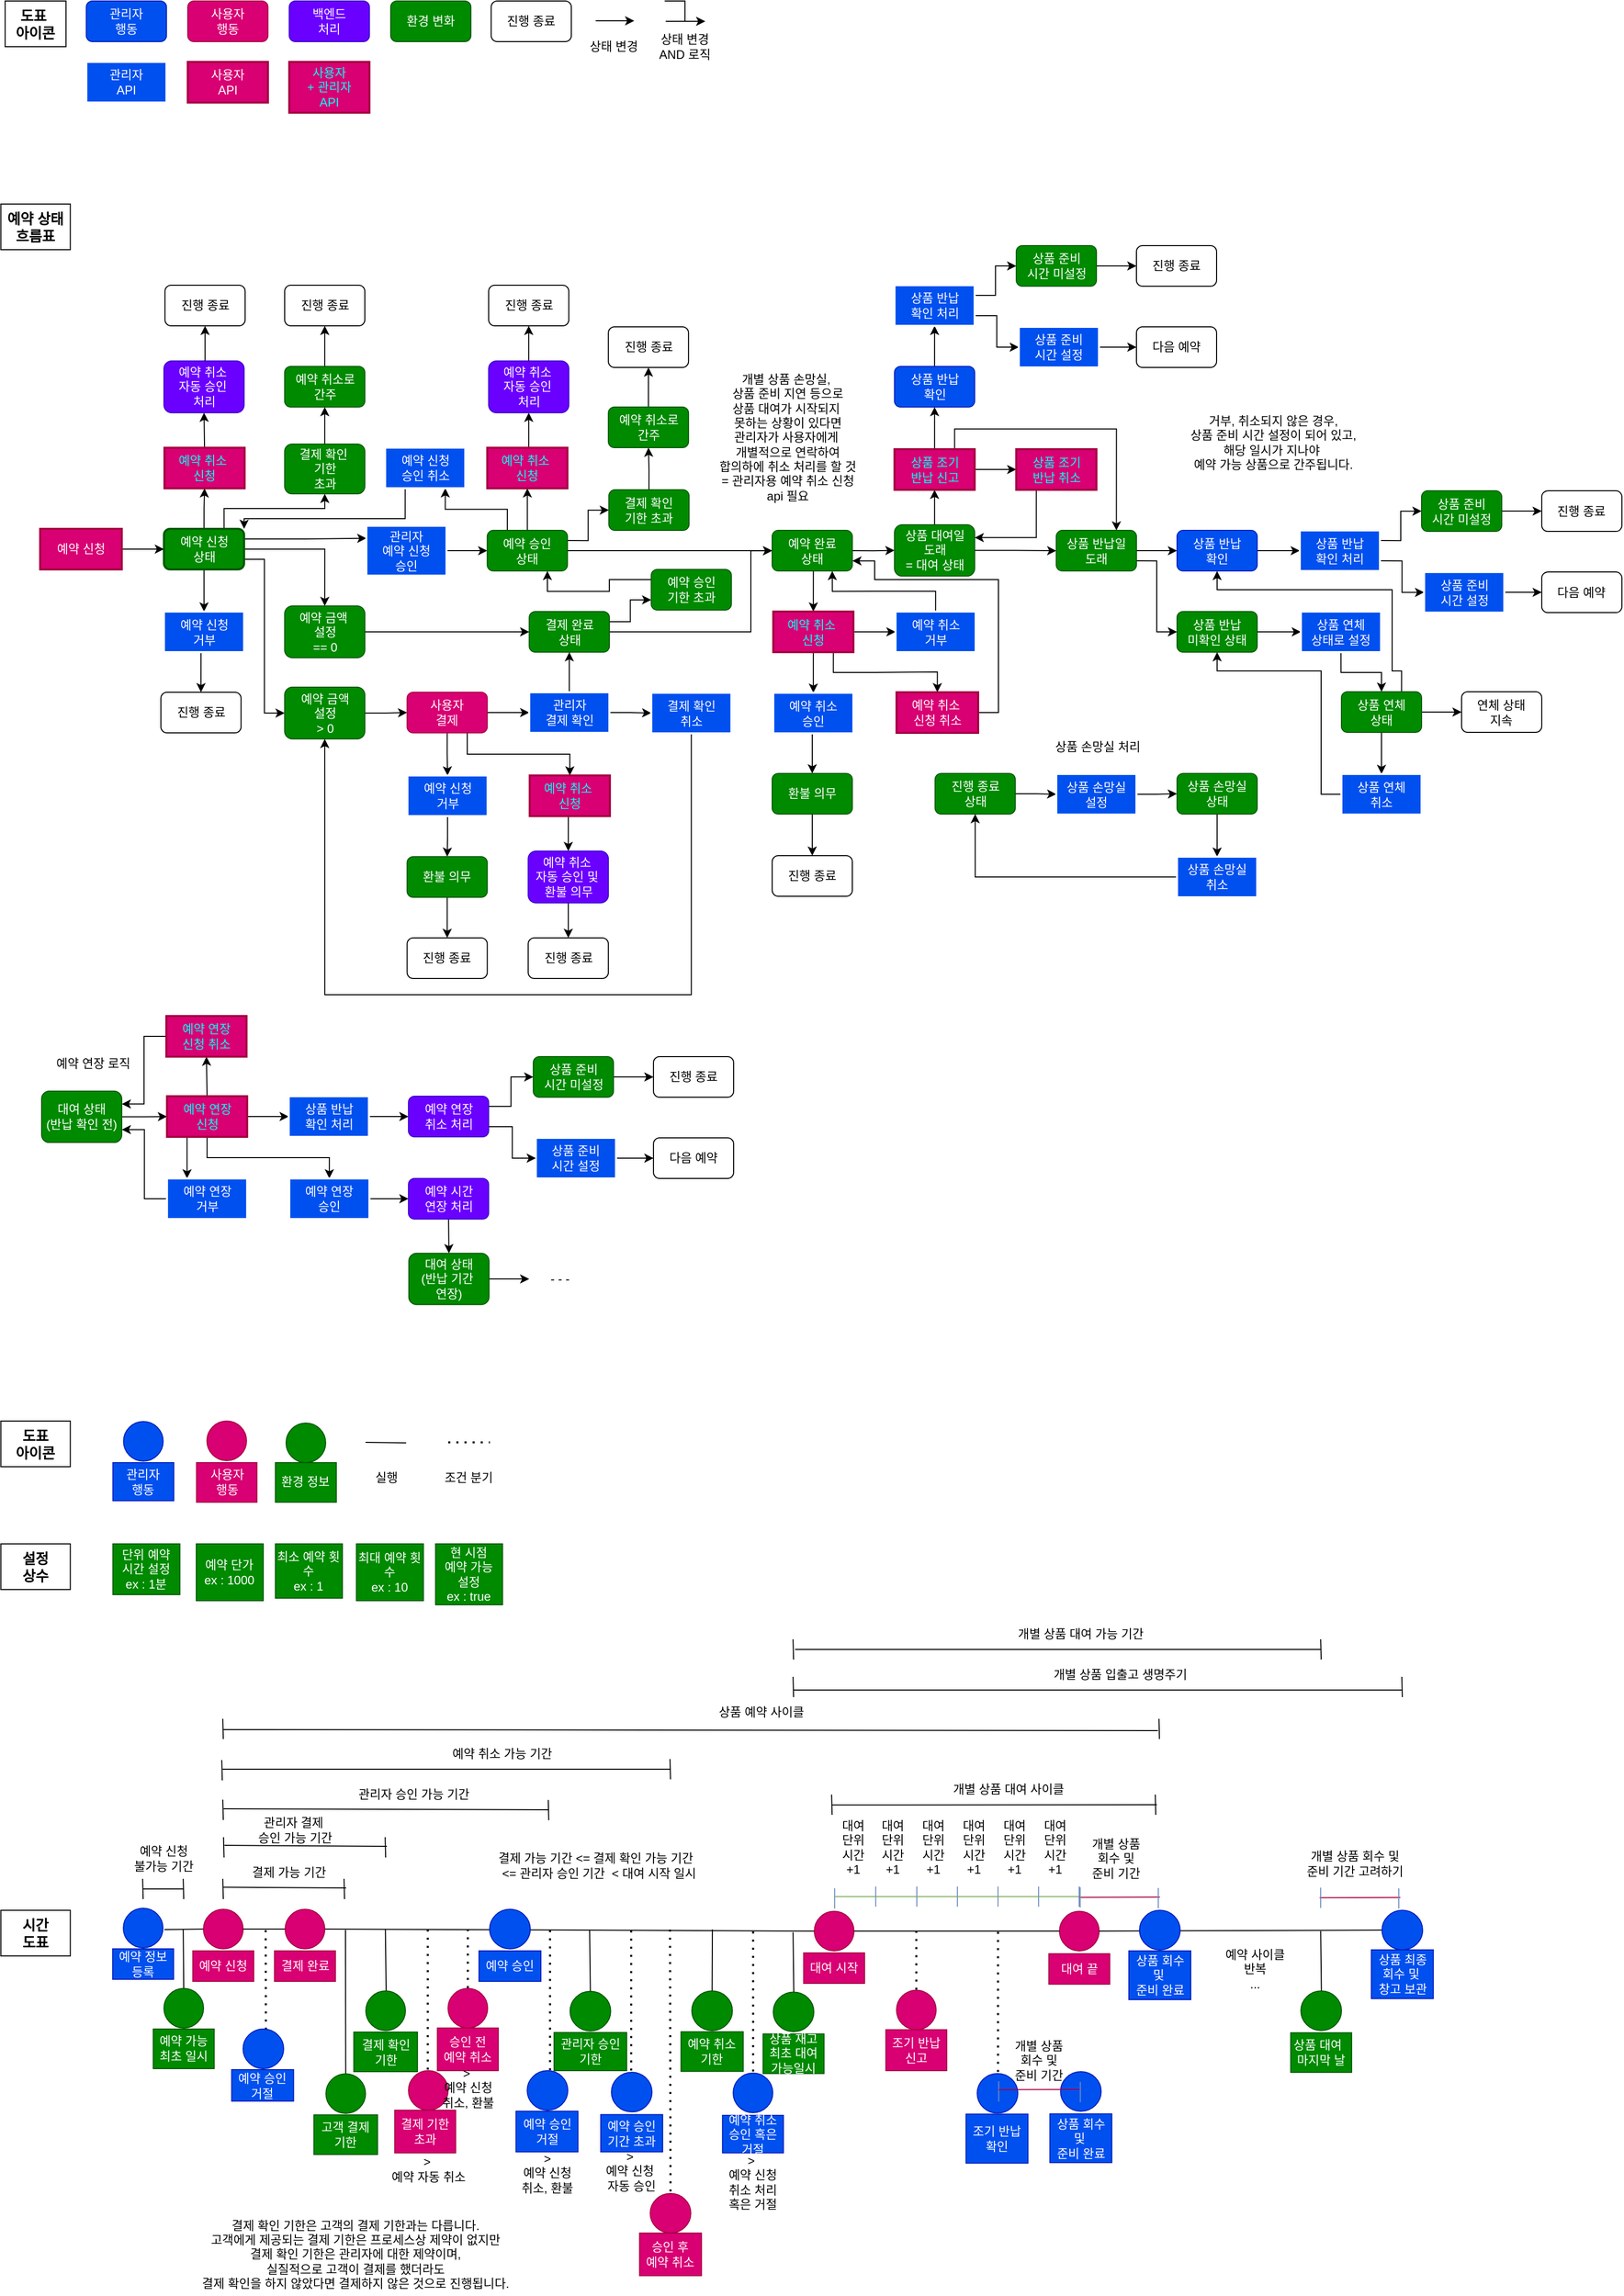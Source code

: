 <mxfile version="26.0.9">
  <diagram name="페이지-1" id="gPcE3TySeQDTiM629QRJ">
    <mxGraphModel dx="2261" dy="836" grid="1" gridSize="10" guides="1" tooltips="1" connect="1" arrows="1" fold="1" page="1" pageScale="1" pageWidth="827" pageHeight="1169" math="0" shadow="0">
      <root>
        <mxCell id="0" />
        <mxCell id="1" parent="0" />
        <mxCell id="xE-0E0xbso1i-USyUR9E-60" value="" style="endArrow=none;html=1;rounded=0;exitX=1;exitY=0.5;exitDx=0;exitDy=0;entryX=0;entryY=0.5;entryDx=0;entryDy=0;" parent="1" target="xE-0E0xbso1i-USyUR9E-59" edge="1">
          <mxGeometry width="50" height="50" relative="1" as="geometry">
            <mxPoint x="-639.93" y="1939.99" as="sourcePoint" />
            <mxPoint x="-240.93" y="1939.99" as="targetPoint" />
          </mxGeometry>
        </mxCell>
        <mxCell id="xE-0E0xbso1i-USyUR9E-59" value="" style="ellipse;whiteSpace=wrap;html=1;aspect=fixed;fillColor=#d80073;strokeColor=#A50040;fontColor=#ffffff;" parent="1" vertex="1">
          <mxGeometry x="-601.43" y="1919.99" width="38.99" height="38.99" as="geometry" />
        </mxCell>
        <mxCell id="xE-0E0xbso1i-USyUR9E-61" value="&lt;div&gt;예약 신청&lt;/div&gt;" style="text;html=1;align=center;verticalAlign=middle;whiteSpace=wrap;rounded=0;fillColor=#d80073;strokeColor=#A50040;fontColor=#ffffff;" parent="1" vertex="1">
          <mxGeometry x="-611.94" y="1960.98" width="60" height="30" as="geometry" />
        </mxCell>
        <mxCell id="xE-0E0xbso1i-USyUR9E-127" value="" style="endArrow=none;html=1;rounded=0;entryX=0;entryY=0.5;entryDx=0;entryDy=0;exitX=1;exitY=0.5;exitDx=0;exitDy=0;" parent="1" source="5PIh_hH5cSEIUdFjAiik-25" target="5PIh_hH5cSEIUdFjAiik-131" edge="1">
          <mxGeometry width="50" height="50" relative="1" as="geometry">
            <mxPoint x="-380.93" y="1937.99" as="sourcePoint" />
            <mxPoint x="119.07" y="1939.99" as="targetPoint" />
          </mxGeometry>
        </mxCell>
        <mxCell id="xE-0E0xbso1i-USyUR9E-169" value="" style="endArrow=none;html=1;rounded=0;entryX=0.5;entryY=0;entryDx=0;entryDy=0;" parent="1" edge="1">
          <mxGeometry width="50" height="50" relative="1" as="geometry">
            <mxPoint x="-422.18" y="1939.8" as="sourcePoint" />
            <mxPoint x="-421.435" y="2001.5" as="targetPoint" />
          </mxGeometry>
        </mxCell>
        <mxCell id="5PIh_hH5cSEIUdFjAiik-26" value="" style="endArrow=none;html=1;rounded=0;exitX=1;exitY=0.5;exitDx=0;exitDy=0;entryX=0;entryY=0.5;entryDx=0;entryDy=0;" parent="1" source="xE-0E0xbso1i-USyUR9E-59" target="5PIh_hH5cSEIUdFjAiik-25" edge="1">
          <mxGeometry width="50" height="50" relative="1" as="geometry">
            <mxPoint x="-442.44" y="1938.98" as="sourcePoint" />
            <mxPoint x="-129.44" y="1937.98" as="targetPoint" />
          </mxGeometry>
        </mxCell>
        <mxCell id="5PIh_hH5cSEIUdFjAiik-25" value="" style="ellipse;whiteSpace=wrap;html=1;aspect=fixed;fillColor=#d80073;strokeColor=#A50040;fontColor=#ffffff;" parent="1" vertex="1">
          <mxGeometry x="-520.93" y="1919.99" width="38.99" height="38.99" as="geometry" />
        </mxCell>
        <mxCell id="5PIh_hH5cSEIUdFjAiik-27" value="결제 완료" style="text;html=1;align=center;verticalAlign=middle;whiteSpace=wrap;rounded=0;fillColor=#d80073;strokeColor=#A50040;fontColor=#ffffff;" parent="1" vertex="1">
          <mxGeometry x="-531.44" y="1960.99" width="60" height="30" as="geometry" />
        </mxCell>
        <mxCell id="5PIh_hH5cSEIUdFjAiik-28" value="" style="endArrow=none;html=1;rounded=0;exitX=0.5;exitY=0;exitDx=0;exitDy=0;" parent="1" source="5PIh_hH5cSEIUdFjAiik-56" edge="1">
          <mxGeometry width="50" height="50" relative="1" as="geometry">
            <mxPoint x="-620.925" y="2000.01" as="sourcePoint" />
            <mxPoint x="-621.42" y="1940" as="targetPoint" />
          </mxGeometry>
        </mxCell>
        <mxCell id="5PIh_hH5cSEIUdFjAiik-31" value="" style="ellipse;whiteSpace=wrap;html=1;aspect=fixed;fillColor=#008a00;strokeColor=#005700;fontColor=#ffffff;" parent="1" vertex="1">
          <mxGeometry x="-441.44" y="2000.5" width="38.99" height="38.99" as="geometry" />
        </mxCell>
        <mxCell id="5PIh_hH5cSEIUdFjAiik-32" value="결제 확인&lt;div&gt;기한&lt;/div&gt;" style="text;html=1;align=center;verticalAlign=middle;whiteSpace=wrap;rounded=0;fillColor=#008a00;strokeColor=#005700;fontColor=#ffffff;" parent="1" vertex="1">
          <mxGeometry x="-453.29" y="2041" width="62.69" height="39" as="geometry" />
        </mxCell>
        <mxCell id="5PIh_hH5cSEIUdFjAiik-35" value="예약 정보&lt;div&gt;등록&lt;/div&gt;" style="text;html=1;align=center;verticalAlign=middle;whiteSpace=wrap;rounded=0;fillColor=#0050ef;strokeColor=#001DBC;fontColor=#ffffff;" parent="1" vertex="1">
          <mxGeometry x="-690.93" y="1958.98" width="60" height="30" as="geometry" />
        </mxCell>
        <mxCell id="5PIh_hH5cSEIUdFjAiik-36" value="" style="ellipse;whiteSpace=wrap;html=1;aspect=fixed;fillColor=#0050ef;strokeColor=#001DBC;fontColor=#ffffff;" parent="1" vertex="1">
          <mxGeometry x="-680.42" y="1918.99" width="38.99" height="38.99" as="geometry" />
        </mxCell>
        <mxCell id="5PIh_hH5cSEIUdFjAiik-45" value="" style="endArrow=none;html=1;rounded=0;" parent="1" edge="1">
          <mxGeometry width="50" height="50" relative="1" as="geometry">
            <mxPoint x="-660.93" y="1909.99" as="sourcePoint" />
            <mxPoint x="-661.43" y="1889.99" as="targetPoint" />
          </mxGeometry>
        </mxCell>
        <mxCell id="5PIh_hH5cSEIUdFjAiik-46" value="" style="endArrow=none;html=1;rounded=0;" parent="1" edge="1">
          <mxGeometry width="50" height="50" relative="1" as="geometry">
            <mxPoint x="-620.93" y="1909.99" as="sourcePoint" />
            <mxPoint x="-621.43" y="1889.99" as="targetPoint" />
          </mxGeometry>
        </mxCell>
        <mxCell id="5PIh_hH5cSEIUdFjAiik-47" value="" style="endArrow=none;html=1;rounded=0;" parent="1" edge="1">
          <mxGeometry width="50" height="50" relative="1" as="geometry">
            <mxPoint x="-660.93" y="1899.99" as="sourcePoint" />
            <mxPoint x="-620.93" y="1899.99" as="targetPoint" />
          </mxGeometry>
        </mxCell>
        <mxCell id="5PIh_hH5cSEIUdFjAiik-48" value="예약 신청&lt;div&gt;불가능 기간&lt;/div&gt;" style="text;html=1;align=center;verticalAlign=middle;whiteSpace=wrap;rounded=0;" parent="1" vertex="1">
          <mxGeometry x="-675.93" y="1854.68" width="70.5" height="30" as="geometry" />
        </mxCell>
        <mxCell id="5PIh_hH5cSEIUdFjAiik-56" value="" style="ellipse;whiteSpace=wrap;html=1;aspect=fixed;fillColor=#008a00;strokeColor=#005700;fontColor=#ffffff;" parent="1" vertex="1">
          <mxGeometry x="-640.42" y="1997.98" width="38.99" height="38.99" as="geometry" />
        </mxCell>
        <mxCell id="5PIh_hH5cSEIUdFjAiik-57" value="예약 가능&lt;div&gt;최초 일시&lt;/div&gt;" style="text;html=1;align=center;verticalAlign=middle;whiteSpace=wrap;rounded=0;fillColor=#008a00;strokeColor=#005700;fontColor=#ffffff;" parent="1" vertex="1">
          <mxGeometry x="-650.93" y="2037.98" width="60" height="39" as="geometry" />
        </mxCell>
        <mxCell id="5PIh_hH5cSEIUdFjAiik-58" value="" style="endArrow=none;html=1;rounded=0;" parent="1" edge="1">
          <mxGeometry width="50" height="50" relative="1" as="geometry">
            <mxPoint x="-581.94" y="1909.99" as="sourcePoint" />
            <mxPoint x="-582.44" y="1889.99" as="targetPoint" />
          </mxGeometry>
        </mxCell>
        <mxCell id="5PIh_hH5cSEIUdFjAiik-59" value="" style="endArrow=none;html=1;rounded=0;" parent="1" edge="1">
          <mxGeometry width="50" height="50" relative="1" as="geometry">
            <mxPoint x="-462.44" y="1909.99" as="sourcePoint" />
            <mxPoint x="-462.94" y="1889.99" as="targetPoint" />
          </mxGeometry>
        </mxCell>
        <mxCell id="5PIh_hH5cSEIUdFjAiik-60" value="" style="endArrow=none;html=1;rounded=0;" parent="1" edge="1">
          <mxGeometry width="50" height="50" relative="1" as="geometry">
            <mxPoint x="-582.44" y="1898.31" as="sourcePoint" />
            <mxPoint x="-460.93" y="1898.99" as="targetPoint" />
          </mxGeometry>
        </mxCell>
        <mxCell id="5PIh_hH5cSEIUdFjAiik-61" value="결제 가능 기간" style="text;html=1;align=center;verticalAlign=middle;whiteSpace=wrap;rounded=0;" parent="1" vertex="1">
          <mxGeometry x="-562.44" y="1868.68" width="90" height="30" as="geometry" />
        </mxCell>
        <mxCell id="5PIh_hH5cSEIUdFjAiik-62" value="" style="endArrow=none;dashed=1;html=1;dashPattern=1 3;strokeWidth=2;rounded=0;" parent="1" edge="1">
          <mxGeometry width="50" height="50" relative="1" as="geometry">
            <mxPoint x="-380.42" y="1940" as="sourcePoint" />
            <mxPoint x="-380.42" y="2080" as="targetPoint" />
          </mxGeometry>
        </mxCell>
        <mxCell id="5PIh_hH5cSEIUdFjAiik-63" value="" style="ellipse;whiteSpace=wrap;html=1;aspect=fixed;fillColor=#d80073;strokeColor=#A50040;fontColor=#ffffff;" parent="1" vertex="1">
          <mxGeometry x="-399.42" y="2079.01" width="38.99" height="38.99" as="geometry" />
        </mxCell>
        <mxCell id="5PIh_hH5cSEIUdFjAiik-64" value="결제 기한&lt;div&gt;초과&lt;/div&gt;" style="text;html=1;align=center;verticalAlign=middle;whiteSpace=wrap;rounded=0;fillColor=#d80073;strokeColor=#A50040;fontColor=#ffffff;" parent="1" vertex="1">
          <mxGeometry x="-412.93" y="2118" width="60" height="42" as="geometry" />
        </mxCell>
        <mxCell id="5PIh_hH5cSEIUdFjAiik-65" value="&amp;gt;&amp;nbsp;&lt;div&gt;예약 자동 취소&lt;/div&gt;" style="text;html=1;align=center;verticalAlign=middle;whiteSpace=wrap;rounded=0;" parent="1" vertex="1">
          <mxGeometry x="-420.43" y="2161.59" width="81" height="28.48" as="geometry" />
        </mxCell>
        <mxCell id="5PIh_hH5cSEIUdFjAiik-74" value="" style="endArrow=none;html=1;rounded=0;entryX=0.5;entryY=0;entryDx=0;entryDy=0;" parent="1" edge="1">
          <mxGeometry width="50" height="50" relative="1" as="geometry">
            <mxPoint x="-220.91" y="1940.22" as="sourcePoint" />
            <mxPoint x="-220.165" y="2001.92" as="targetPoint" />
          </mxGeometry>
        </mxCell>
        <mxCell id="5PIh_hH5cSEIUdFjAiik-75" value="" style="ellipse;whiteSpace=wrap;html=1;aspect=fixed;fillColor=#008a00;strokeColor=#005700;fontColor=#ffffff;" parent="1" vertex="1">
          <mxGeometry x="-240.17" y="2000.92" width="39.99" height="38.99" as="geometry" />
        </mxCell>
        <mxCell id="5PIh_hH5cSEIUdFjAiik-76" value="관리자 승인&lt;div&gt;기한&lt;/div&gt;" style="text;html=1;align=center;verticalAlign=middle;whiteSpace=wrap;rounded=0;fillColor=#008a00;strokeColor=#005700;fontColor=#ffffff;" parent="1" vertex="1">
          <mxGeometry x="-255.93" y="2041.42" width="71.51" height="37.57" as="geometry" />
        </mxCell>
        <mxCell id="5PIh_hH5cSEIUdFjAiik-78" value="예약 승인" style="text;html=1;align=center;verticalAlign=middle;whiteSpace=wrap;rounded=0;fillColor=#0050ef;strokeColor=#001DBC;fontColor=#ffffff;" parent="1" vertex="1">
          <mxGeometry x="-329.93" y="1960.98" width="61" height="30" as="geometry" />
        </mxCell>
        <mxCell id="5PIh_hH5cSEIUdFjAiik-79" value="" style="ellipse;whiteSpace=wrap;html=1;aspect=fixed;fillColor=#0050ef;strokeColor=#001DBC;fontColor=#ffffff;" parent="1" vertex="1">
          <mxGeometry x="-319.43" y="1919.99" width="39.99" height="38.99" as="geometry" />
        </mxCell>
        <mxCell id="5PIh_hH5cSEIUdFjAiik-80" value="" style="endArrow=none;html=1;rounded=0;" parent="1" edge="1">
          <mxGeometry width="50" height="50" relative="1" as="geometry">
            <mxPoint x="-581.68" y="1820.99" as="sourcePoint" />
            <mxPoint x="-260.93" y="1821.99" as="targetPoint" />
          </mxGeometry>
        </mxCell>
        <mxCell id="5PIh_hH5cSEIUdFjAiik-81" value="" style="endArrow=none;html=1;rounded=0;" parent="1" edge="1">
          <mxGeometry width="50" height="50" relative="1" as="geometry">
            <mxPoint x="-581.94" y="1831.99" as="sourcePoint" />
            <mxPoint x="-582.44" y="1811.99" as="targetPoint" />
          </mxGeometry>
        </mxCell>
        <mxCell id="5PIh_hH5cSEIUdFjAiik-82" value="" style="endArrow=none;html=1;rounded=0;" parent="1" edge="1">
          <mxGeometry width="50" height="50" relative="1" as="geometry">
            <mxPoint x="-261.17" y="1832.31" as="sourcePoint" />
            <mxPoint x="-261.67" y="1812.31" as="targetPoint" />
          </mxGeometry>
        </mxCell>
        <mxCell id="5PIh_hH5cSEIUdFjAiik-83" value="관리자 승인 가능 기간" style="text;html=1;align=center;verticalAlign=middle;whiteSpace=wrap;rounded=0;" parent="1" vertex="1">
          <mxGeometry x="-453.93" y="1791.99" width="119.51" height="30" as="geometry" />
        </mxCell>
        <mxCell id="5PIh_hH5cSEIUdFjAiik-84" value="" style="endArrow=none;dashed=1;html=1;dashPattern=1 3;strokeWidth=2;rounded=0;" parent="1" edge="1">
          <mxGeometry width="50" height="50" relative="1" as="geometry">
            <mxPoint x="-179.93" y="1940.87" as="sourcePoint" />
            <mxPoint x="-179.93" y="2080.87" as="targetPoint" />
          </mxGeometry>
        </mxCell>
        <mxCell id="5PIh_hH5cSEIUdFjAiik-85" value="예약 승인&lt;div&gt;기간 초과&lt;/div&gt;" style="text;html=1;align=center;verticalAlign=middle;whiteSpace=wrap;rounded=0;fillColor=#0050ef;strokeColor=#001DBC;fontColor=#ffffff;" parent="1" vertex="1">
          <mxGeometry x="-209.93" y="2122.28" width="61" height="36.71" as="geometry" />
        </mxCell>
        <mxCell id="5PIh_hH5cSEIUdFjAiik-86" value="" style="ellipse;whiteSpace=wrap;html=1;aspect=fixed;fillColor=#0050ef;strokeColor=#001DBC;fontColor=#ffffff;" parent="1" vertex="1">
          <mxGeometry x="-199.42" y="2080.59" width="39.99" height="38.99" as="geometry" />
        </mxCell>
        <mxCell id="5PIh_hH5cSEIUdFjAiik-87" value="&amp;gt;&amp;nbsp;&lt;div&gt;예약 신청&amp;nbsp;&lt;/div&gt;&lt;div&gt;자동&amp;nbsp;&lt;span style=&quot;background-color: initial;&quot;&gt;승인&lt;/span&gt;&lt;/div&gt;" style="text;html=1;align=center;verticalAlign=middle;whiteSpace=wrap;rounded=0;" parent="1" vertex="1">
          <mxGeometry x="-223.93" y="2158.99" width="89" height="39" as="geometry" />
        </mxCell>
        <mxCell id="5PIh_hH5cSEIUdFjAiik-88" value="" style="endArrow=none;dashed=1;html=1;dashPattern=1 3;strokeWidth=2;rounded=0;" parent="1" edge="1">
          <mxGeometry width="50" height="50" relative="1" as="geometry">
            <mxPoint x="-259.93" y="1940.68" as="sourcePoint" />
            <mxPoint x="-259.93" y="2080.68" as="targetPoint" />
          </mxGeometry>
        </mxCell>
        <mxCell id="5PIh_hH5cSEIUdFjAiik-89" value="" style="ellipse;whiteSpace=wrap;html=1;aspect=fixed;fillColor=#0050ef;strokeColor=#001DBC;fontColor=#ffffff;" parent="1" vertex="1">
          <mxGeometry x="-282.41" y="2078.99" width="39.99" height="38.99" as="geometry" />
        </mxCell>
        <mxCell id="5PIh_hH5cSEIUdFjAiik-90" value="예약 승인&lt;div&gt;거절&lt;/div&gt;" style="text;html=1;align=center;verticalAlign=middle;whiteSpace=wrap;rounded=0;fillColor=#0050ef;strokeColor=#001DBC;fontColor=#ffffff;" parent="1" vertex="1">
          <mxGeometry x="-293.42" y="2118.97" width="61" height="40.02" as="geometry" />
        </mxCell>
        <mxCell id="5PIh_hH5cSEIUdFjAiik-91" value="&amp;gt;&lt;div&gt;예약 신청&lt;/div&gt;&lt;div&gt;취소,&amp;nbsp;&lt;span style=&quot;background-color: initial;&quot;&gt;환불&lt;/span&gt;&lt;/div&gt;" style="text;html=1;align=center;verticalAlign=middle;whiteSpace=wrap;rounded=0;" parent="1" vertex="1">
          <mxGeometry x="-292.92" y="2160" width="61" height="39" as="geometry" />
        </mxCell>
        <mxCell id="5PIh_hH5cSEIUdFjAiik-95" value="" style="endArrow=none;html=1;rounded=0;entryX=0.5;entryY=0;entryDx=0;entryDy=0;" parent="1" target="5PIh_hH5cSEIUdFjAiik-96" edge="1">
          <mxGeometry width="50" height="50" relative="1" as="geometry">
            <mxPoint x="-99.93" y="1939.93" as="sourcePoint" />
            <mxPoint x="-99.185" y="2001.63" as="targetPoint" />
          </mxGeometry>
        </mxCell>
        <mxCell id="5PIh_hH5cSEIUdFjAiik-96" value="" style="ellipse;whiteSpace=wrap;html=1;aspect=fixed;fillColor=#008a00;strokeColor=#005700;fontColor=#ffffff;" parent="1" vertex="1">
          <mxGeometry x="-120.19" y="2000.5" width="39.99" height="38.99" as="geometry" />
        </mxCell>
        <mxCell id="5PIh_hH5cSEIUdFjAiik-97" value="예약&amp;nbsp;&lt;span style=&quot;background-color: initial;&quot;&gt;취소&lt;/span&gt;&lt;div&gt;기한&lt;/div&gt;" style="text;html=1;align=center;verticalAlign=middle;whiteSpace=wrap;rounded=0;fillColor=#008a00;strokeColor=#005700;fontColor=#ffffff;" parent="1" vertex="1">
          <mxGeometry x="-130.83" y="2040.7" width="61.26" height="39" as="geometry" />
        </mxCell>
        <mxCell id="5PIh_hH5cSEIUdFjAiik-98" value="" style="endArrow=none;dashed=1;html=1;dashPattern=1 3;strokeWidth=2;rounded=0;entryX=0.5;entryY=0;entryDx=0;entryDy=0;" parent="1" target="5PIh_hH5cSEIUdFjAiik-99" edge="1">
          <mxGeometry width="50" height="50" relative="1" as="geometry">
            <mxPoint x="-141.69" y="1939.99" as="sourcePoint" />
            <mxPoint x="-141.69" y="1978.99" as="targetPoint" />
          </mxGeometry>
        </mxCell>
        <mxCell id="5PIh_hH5cSEIUdFjAiik-99" value="" style="ellipse;whiteSpace=wrap;html=1;aspect=fixed;fillColor=#d80073;strokeColor=#A50040;fontColor=#ffffff;" parent="1" vertex="1">
          <mxGeometry x="-161.18" y="2200" width="39.99" height="38.99" as="geometry" />
        </mxCell>
        <mxCell id="5PIh_hH5cSEIUdFjAiik-100" value="&lt;div&gt;승인 후&lt;/div&gt;예약 취소" style="text;html=1;align=center;verticalAlign=middle;whiteSpace=wrap;rounded=0;fillColor=#d80073;strokeColor=#A50040;fontColor=#ffffff;" parent="1" vertex="1">
          <mxGeometry x="-171.69" y="2238.99" width="61" height="42" as="geometry" />
        </mxCell>
        <mxCell id="5PIh_hH5cSEIUdFjAiik-101" value="" style="endArrow=none;dashed=1;html=1;dashPattern=1 3;strokeWidth=2;rounded=0;" parent="1" edge="1">
          <mxGeometry width="50" height="50" relative="1" as="geometry">
            <mxPoint x="-340.93" y="1939.59" as="sourcePoint" />
            <mxPoint x="-340.93" y="1999.99" as="targetPoint" />
          </mxGeometry>
        </mxCell>
        <mxCell id="5PIh_hH5cSEIUdFjAiik-102" value="" style="ellipse;whiteSpace=wrap;html=1;aspect=fixed;fillColor=#d80073;strokeColor=#A50040;fontColor=#ffffff;" parent="1" vertex="1">
          <mxGeometry x="-360.42" y="1997.98" width="38.99" height="38.99" as="geometry" />
        </mxCell>
        <mxCell id="5PIh_hH5cSEIUdFjAiik-103" value="승인 전&lt;div&gt;예약 취소&lt;/div&gt;" style="text;html=1;align=center;verticalAlign=middle;whiteSpace=wrap;rounded=0;fillColor=#d80073;strokeColor=#A50040;fontColor=#ffffff;" parent="1" vertex="1">
          <mxGeometry x="-370.93" y="2036.97" width="60" height="42" as="geometry" />
        </mxCell>
        <mxCell id="5PIh_hH5cSEIUdFjAiik-104" value="&amp;gt;&amp;nbsp;&lt;div&gt;예약 신청&lt;/div&gt;&lt;div&gt;취소,&amp;nbsp;&lt;span style=&quot;background-color: initial;&quot;&gt;환불&lt;/span&gt;&lt;/div&gt;" style="text;html=1;align=center;verticalAlign=middle;whiteSpace=wrap;rounded=0;" parent="1" vertex="1">
          <mxGeometry x="-381.43" y="2076.98" width="81" height="39" as="geometry" />
        </mxCell>
        <mxCell id="5PIh_hH5cSEIUdFjAiik-111" value="" style="endArrow=none;dashed=1;html=1;dashPattern=1 3;strokeWidth=2;rounded=0;" parent="1" edge="1">
          <mxGeometry width="50" height="50" relative="1" as="geometry">
            <mxPoint x="-59.78" y="1941.82" as="sourcePoint" />
            <mxPoint x="-59.78" y="2081.82" as="targetPoint" />
          </mxGeometry>
        </mxCell>
        <mxCell id="5PIh_hH5cSEIUdFjAiik-112" value="예약 취소 승인 혹은 거절" style="text;html=1;align=center;verticalAlign=middle;whiteSpace=wrap;rounded=0;fillColor=#0050ef;strokeColor=#001DBC;fontColor=#ffffff;" parent="1" vertex="1">
          <mxGeometry x="-89.93" y="2123.05" width="60" height="36.94" as="geometry" />
        </mxCell>
        <mxCell id="5PIh_hH5cSEIUdFjAiik-113" value="" style="ellipse;whiteSpace=wrap;html=1;aspect=fixed;fillColor=#0050ef;strokeColor=#001DBC;fontColor=#ffffff;" parent="1" vertex="1">
          <mxGeometry x="-79.42" y="2081.36" width="38.99" height="38.99" as="geometry" />
        </mxCell>
        <mxCell id="5PIh_hH5cSEIUdFjAiik-114" value="&amp;gt;&amp;nbsp;&lt;div&gt;예약 신청&lt;/div&gt;&lt;div&gt;취소 처리 혹은 거절&lt;/div&gt;" style="text;html=1;align=center;verticalAlign=middle;whiteSpace=wrap;rounded=0;" parent="1" vertex="1">
          <mxGeometry x="-89.93" y="2169.5" width="60" height="39" as="geometry" />
        </mxCell>
        <mxCell id="5PIh_hH5cSEIUdFjAiik-119" value="" style="endArrow=none;html=1;rounded=0;" parent="1" edge="1">
          <mxGeometry width="50" height="50" relative="1" as="geometry">
            <mxPoint x="-582.68" y="1781.99" as="sourcePoint" />
            <mxPoint x="-140.93" y="1781.99" as="targetPoint" />
          </mxGeometry>
        </mxCell>
        <mxCell id="5PIh_hH5cSEIUdFjAiik-120" value="" style="endArrow=none;html=1;rounded=0;" parent="1" edge="1">
          <mxGeometry width="50" height="50" relative="1" as="geometry">
            <mxPoint x="-582.94" y="1792.99" as="sourcePoint" />
            <mxPoint x="-583.44" y="1772.99" as="targetPoint" />
          </mxGeometry>
        </mxCell>
        <mxCell id="5PIh_hH5cSEIUdFjAiik-121" value="" style="endArrow=none;html=1;rounded=0;" parent="1" edge="1">
          <mxGeometry width="50" height="50" relative="1" as="geometry">
            <mxPoint x="-141.2" y="1791.99" as="sourcePoint" />
            <mxPoint x="-141.7" y="1771.99" as="targetPoint" />
          </mxGeometry>
        </mxCell>
        <mxCell id="5PIh_hH5cSEIUdFjAiik-122" value="예약 취소 가능 기간" style="text;html=1;align=center;verticalAlign=middle;whiteSpace=wrap;rounded=0;" parent="1" vertex="1">
          <mxGeometry x="-362.43" y="1752.31" width="110.02" height="30" as="geometry" />
        </mxCell>
        <mxCell id="5PIh_hH5cSEIUdFjAiik-128" value="" style="endArrow=none;html=1;rounded=0;entryX=0.5;entryY=0;entryDx=0;entryDy=0;" parent="1" edge="1">
          <mxGeometry width="50" height="50" relative="1" as="geometry">
            <mxPoint x="-20.41" y="1942.64" as="sourcePoint" />
            <mxPoint x="-19.665" y="2004.34" as="targetPoint" />
          </mxGeometry>
        </mxCell>
        <mxCell id="5PIh_hH5cSEIUdFjAiik-129" value="" style="ellipse;whiteSpace=wrap;html=1;aspect=fixed;fillColor=#008a00;strokeColor=#005700;fontColor=#ffffff;" parent="1" vertex="1">
          <mxGeometry x="-39.91" y="2001.63" width="39.99" height="38.99" as="geometry" />
        </mxCell>
        <mxCell id="5PIh_hH5cSEIUdFjAiik-130" value="상품 재고 최초 대여 가능일시" style="text;html=1;align=center;verticalAlign=middle;whiteSpace=wrap;rounded=0;fillColor=#008a00;strokeColor=#005700;fontColor=#ffffff;" parent="1" vertex="1">
          <mxGeometry x="-49.93" y="2042.82" width="60.02" height="39" as="geometry" />
        </mxCell>
        <mxCell id="5PIh_hH5cSEIUdFjAiik-131" value="" style="ellipse;whiteSpace=wrap;html=1;aspect=fixed;fillColor=#d80073;strokeColor=#A50040;fontColor=#ffffff;" parent="1" vertex="1">
          <mxGeometry x="0.58" y="1921.99" width="38.99" height="38.99" as="geometry" />
        </mxCell>
        <mxCell id="5PIh_hH5cSEIUdFjAiik-132" value="대여 시작" style="text;html=1;align=center;verticalAlign=middle;whiteSpace=wrap;rounded=0;fillColor=#d80073;strokeColor=#A50040;fontColor=#ffffff;" parent="1" vertex="1">
          <mxGeometry x="-9.93" y="1962.99" width="60" height="30" as="geometry" />
        </mxCell>
        <mxCell id="5PIh_hH5cSEIUdFjAiik-133" value="" style="endArrow=none;html=1;rounded=0;fillColor=#d5e8d4;strokeColor=#82b366;" parent="1" edge="1">
          <mxGeometry width="50" height="50" relative="1" as="geometry">
            <mxPoint x="21.07" y="1907.49" as="sourcePoint" />
            <mxPoint x="61.07" y="1907.49" as="targetPoint" />
          </mxGeometry>
        </mxCell>
        <mxCell id="5PIh_hH5cSEIUdFjAiik-134" value="" style="endArrow=none;html=1;rounded=0;fillColor=#dae8fc;strokeColor=#6c8ebf;" parent="1" edge="1">
          <mxGeometry width="50" height="50" relative="1" as="geometry">
            <mxPoint x="61.07" y="1917.49" as="sourcePoint" />
            <mxPoint x="61.07" y="1897.49" as="targetPoint" />
          </mxGeometry>
        </mxCell>
        <mxCell id="5PIh_hH5cSEIUdFjAiik-136" value="" style="endArrow=none;html=1;rounded=0;fillColor=#d5e8d4;strokeColor=#82b366;" parent="1" edge="1">
          <mxGeometry width="50" height="50" relative="1" as="geometry">
            <mxPoint x="61.57" y="1907.49" as="sourcePoint" />
            <mxPoint x="101.57" y="1907.49" as="targetPoint" />
          </mxGeometry>
        </mxCell>
        <mxCell id="5PIh_hH5cSEIUdFjAiik-137" value="" style="endArrow=none;html=1;rounded=0;fillColor=#dae8fc;strokeColor=#6c8ebf;" parent="1" edge="1">
          <mxGeometry width="50" height="50" relative="1" as="geometry">
            <mxPoint x="101.57" y="1917.49" as="sourcePoint" />
            <mxPoint x="101.57" y="1897.49" as="targetPoint" />
          </mxGeometry>
        </mxCell>
        <mxCell id="5PIh_hH5cSEIUdFjAiik-139" value="" style="endArrow=none;html=1;rounded=0;fillColor=#dae8fc;strokeColor=#6c8ebf;" parent="1" edge="1">
          <mxGeometry width="50" height="50" relative="1" as="geometry">
            <mxPoint x="20.58" y="1919.3" as="sourcePoint" />
            <mxPoint x="20.58" y="1899.3" as="targetPoint" />
          </mxGeometry>
        </mxCell>
        <mxCell id="5PIh_hH5cSEIUdFjAiik-140" value="&lt;div&gt;대여&lt;/div&gt;단위&lt;div&gt;시간&lt;/div&gt;&lt;div&gt;+1&lt;/div&gt;" style="text;html=1;align=center;verticalAlign=middle;whiteSpace=wrap;rounded=0;" parent="1" vertex="1">
          <mxGeometry x="8.55" y="1830.0" width="60" height="57.99" as="geometry" />
        </mxCell>
        <mxCell id="5PIh_hH5cSEIUdFjAiik-142" value="" style="endArrow=none;html=1;rounded=0;fillColor=#d5e8d4;strokeColor=#82b366;" parent="1" edge="1">
          <mxGeometry width="50" height="50" relative="1" as="geometry">
            <mxPoint x="101.57" y="1907.49" as="sourcePoint" />
            <mxPoint x="141.57" y="1907.49" as="targetPoint" />
          </mxGeometry>
        </mxCell>
        <mxCell id="5PIh_hH5cSEIUdFjAiik-143" value="" style="endArrow=none;html=1;rounded=0;fillColor=#dae8fc;strokeColor=#6c8ebf;" parent="1" edge="1">
          <mxGeometry width="50" height="50" relative="1" as="geometry">
            <mxPoint x="141.57" y="1917.49" as="sourcePoint" />
            <mxPoint x="141.57" y="1897.49" as="targetPoint" />
          </mxGeometry>
        </mxCell>
        <mxCell id="5PIh_hH5cSEIUdFjAiik-145" value="&lt;div&gt;대여&lt;/div&gt;단위&lt;div&gt;시간&lt;/div&gt;&lt;div&gt;+1&lt;/div&gt;" style="text;html=1;align=center;verticalAlign=middle;whiteSpace=wrap;rounded=0;" parent="1" vertex="1">
          <mxGeometry x="48.07" y="1830.0" width="60" height="57.99" as="geometry" />
        </mxCell>
        <mxCell id="5PIh_hH5cSEIUdFjAiik-146" value="&lt;div&gt;대여&lt;/div&gt;단위&lt;div&gt;시간&lt;/div&gt;&lt;div&gt;+1&lt;/div&gt;" style="text;html=1;align=center;verticalAlign=middle;whiteSpace=wrap;rounded=0;" parent="1" vertex="1">
          <mxGeometry x="88.07" y="1830.0" width="60" height="57.99" as="geometry" />
        </mxCell>
        <mxCell id="5PIh_hH5cSEIUdFjAiik-147" value="" style="endArrow=none;html=1;rounded=0;fillColor=#d5e8d4;strokeColor=#82b366;" parent="1" edge="1">
          <mxGeometry width="50" height="50" relative="1" as="geometry">
            <mxPoint x="141.57" y="1907.49" as="sourcePoint" />
            <mxPoint x="181.57" y="1907.49" as="targetPoint" />
          </mxGeometry>
        </mxCell>
        <mxCell id="5PIh_hH5cSEIUdFjAiik-148" value="" style="endArrow=none;html=1;rounded=0;fillColor=#dae8fc;strokeColor=#6c8ebf;" parent="1" edge="1">
          <mxGeometry width="50" height="50" relative="1" as="geometry">
            <mxPoint x="181.57" y="1917.49" as="sourcePoint" />
            <mxPoint x="181.57" y="1897.49" as="targetPoint" />
          </mxGeometry>
        </mxCell>
        <mxCell id="5PIh_hH5cSEIUdFjAiik-149" value="&lt;div&gt;대여&lt;/div&gt;단위&lt;div&gt;시간&lt;/div&gt;&lt;div&gt;+1&lt;/div&gt;" style="text;html=1;align=center;verticalAlign=middle;whiteSpace=wrap;rounded=0;" parent="1" vertex="1">
          <mxGeometry x="128.07" y="1830.0" width="60" height="57.99" as="geometry" />
        </mxCell>
        <mxCell id="5PIh_hH5cSEIUdFjAiik-150" value="" style="endArrow=none;html=1;rounded=0;fillColor=#d5e8d4;strokeColor=#82b366;" parent="1" edge="1">
          <mxGeometry width="50" height="50" relative="1" as="geometry">
            <mxPoint x="181.57" y="1907.49" as="sourcePoint" />
            <mxPoint x="221.57" y="1907.49" as="targetPoint" />
          </mxGeometry>
        </mxCell>
        <mxCell id="5PIh_hH5cSEIUdFjAiik-151" value="" style="endArrow=none;html=1;rounded=0;fillColor=#dae8fc;strokeColor=#6c8ebf;" parent="1" edge="1">
          <mxGeometry width="50" height="50" relative="1" as="geometry">
            <mxPoint x="221.57" y="1917.49" as="sourcePoint" />
            <mxPoint x="221.57" y="1897.49" as="targetPoint" />
          </mxGeometry>
        </mxCell>
        <mxCell id="5PIh_hH5cSEIUdFjAiik-152" value="&lt;div&gt;대여&lt;/div&gt;단위&lt;div&gt;시간&lt;/div&gt;&lt;div&gt;+1&lt;/div&gt;" style="text;html=1;align=center;verticalAlign=middle;whiteSpace=wrap;rounded=0;" parent="1" vertex="1">
          <mxGeometry x="168.07" y="1830.0" width="60" height="57.99" as="geometry" />
        </mxCell>
        <mxCell id="5PIh_hH5cSEIUdFjAiik-154" value="" style="ellipse;whiteSpace=wrap;html=1;aspect=fixed;fillColor=#d80073;strokeColor=#A50040;fontColor=#ffffff;" parent="1" vertex="1">
          <mxGeometry x="242.21" y="1921.99" width="38.99" height="38.99" as="geometry" />
        </mxCell>
        <mxCell id="5PIh_hH5cSEIUdFjAiik-155" value="대여 끝" style="text;html=1;align=center;verticalAlign=middle;whiteSpace=wrap;rounded=0;fillColor=#d80073;strokeColor=#A50040;fontColor=#ffffff;" parent="1" vertex="1">
          <mxGeometry x="231.7" y="1963.81" width="60" height="30" as="geometry" />
        </mxCell>
        <mxCell id="5PIh_hH5cSEIUdFjAiik-158" value="" style="endArrow=none;html=1;rounded=0;fillColor=#d5e8d4;strokeColor=#82b366;" parent="1" edge="1">
          <mxGeometry width="50" height="50" relative="1" as="geometry">
            <mxPoint x="221.57" y="1907.49" as="sourcePoint" />
            <mxPoint x="261.57" y="1907.49" as="targetPoint" />
          </mxGeometry>
        </mxCell>
        <mxCell id="5PIh_hH5cSEIUdFjAiik-159" value="" style="endArrow=none;html=1;rounded=0;fillColor=#dae8fc;strokeColor=#6c8ebf;" parent="1" edge="1">
          <mxGeometry width="50" height="50" relative="1" as="geometry">
            <mxPoint x="261.57" y="1917.49" as="sourcePoint" />
            <mxPoint x="261.57" y="1897.49" as="targetPoint" />
          </mxGeometry>
        </mxCell>
        <mxCell id="5PIh_hH5cSEIUdFjAiik-160" value="&lt;div&gt;대여&lt;/div&gt;단위&lt;div&gt;시간&lt;/div&gt;&lt;div&gt;+1&lt;/div&gt;" style="text;html=1;align=center;verticalAlign=middle;whiteSpace=wrap;rounded=0;" parent="1" vertex="1">
          <mxGeometry x="208.07" y="1830.0" width="60" height="57.99" as="geometry" />
        </mxCell>
        <mxCell id="5PIh_hH5cSEIUdFjAiik-162" value="" style="endArrow=none;html=1;rounded=0;exitX=1;exitY=0.5;exitDx=0;exitDy=0;entryX=0;entryY=0.5;entryDx=0;entryDy=0;" parent="1" source="5PIh_hH5cSEIUdFjAiik-131" target="5PIh_hH5cSEIUdFjAiik-154" edge="1">
          <mxGeometry width="50" height="50" relative="1" as="geometry">
            <mxPoint x="241.07" y="1928.99" as="sourcePoint" />
            <mxPoint x="291.07" y="1878.99" as="targetPoint" />
          </mxGeometry>
        </mxCell>
        <mxCell id="5PIh_hH5cSEIUdFjAiik-167" value="" style="endArrow=none;html=1;rounded=0;entryX=1;entryY=0.5;entryDx=0;entryDy=0;exitX=0;exitY=0.5;exitDx=0;exitDy=0;" parent="1" source="5PIh_hH5cSEIUdFjAiik-182" target="5PIh_hH5cSEIUdFjAiik-154" edge="1">
          <mxGeometry width="50" height="50" relative="1" as="geometry">
            <mxPoint x="761.07" y="1940.99" as="sourcePoint" />
            <mxPoint x="271.07" y="1998.99" as="targetPoint" />
          </mxGeometry>
        </mxCell>
        <mxCell id="5PIh_hH5cSEIUdFjAiik-168" value="상품 회수 및&amp;nbsp;&lt;div&gt;준비 완료&lt;/div&gt;" style="text;html=1;align=center;verticalAlign=middle;whiteSpace=wrap;rounded=0;fillColor=#0050ef;strokeColor=#001DBC;fontColor=#ffffff;" parent="1" vertex="1">
          <mxGeometry x="310.55" y="1960.99" width="61" height="48" as="geometry" />
        </mxCell>
        <mxCell id="5PIh_hH5cSEIUdFjAiik-169" value="" style="ellipse;whiteSpace=wrap;html=1;aspect=fixed;fillColor=#0050ef;strokeColor=#001DBC;fontColor=#ffffff;" parent="1" vertex="1">
          <mxGeometry x="321.06" y="1921" width="39.99" height="38.99" as="geometry" />
        </mxCell>
        <mxCell id="5PIh_hH5cSEIUdFjAiik-170" value="" style="endArrow=none;html=1;rounded=0;fillColor=#d80073;strokeColor=#A50040;" parent="1" edge="1">
          <mxGeometry width="50" height="50" relative="1" as="geometry">
            <mxPoint x="261.55" y="1908.31" as="sourcePoint" />
            <mxPoint x="341.07" y="1907.99" as="targetPoint" />
          </mxGeometry>
        </mxCell>
        <mxCell id="5PIh_hH5cSEIUdFjAiik-171" value="" style="endArrow=none;html=1;rounded=0;fillColor=#dae8fc;strokeColor=#6c8ebf;" parent="1" edge="1">
          <mxGeometry width="50" height="50" relative="1" as="geometry">
            <mxPoint x="339.55" y="1918.99" as="sourcePoint" />
            <mxPoint x="339.55" y="1898.99" as="targetPoint" />
          </mxGeometry>
        </mxCell>
        <mxCell id="5PIh_hH5cSEIUdFjAiik-172" value="" style="endArrow=none;html=1;rounded=0;fillColor=#dae8fc;strokeColor=#6c8ebf;" parent="1" edge="1">
          <mxGeometry width="50" height="50" relative="1" as="geometry">
            <mxPoint x="262.55" y="1918.31" as="sourcePoint" />
            <mxPoint x="262.55" y="1898.31" as="targetPoint" />
          </mxGeometry>
        </mxCell>
        <mxCell id="5PIh_hH5cSEIUdFjAiik-173" value="&lt;div&gt;개별&amp;nbsp;&lt;span style=&quot;background-color: initial;&quot;&gt;상품&lt;/span&gt;&lt;/div&gt;&lt;div&gt;회수&amp;nbsp;&lt;span style=&quot;background-color: initial;&quot;&gt;및&lt;/span&gt;&lt;/div&gt;&lt;div&gt;준비&amp;nbsp;&lt;span style=&quot;background-color: initial;&quot;&gt;기간&lt;/span&gt;&lt;/div&gt;" style="text;html=1;align=center;verticalAlign=middle;whiteSpace=wrap;rounded=0;" parent="1" vertex="1">
          <mxGeometry x="267.55" y="1840.69" width="60" height="57.99" as="geometry" />
        </mxCell>
        <mxCell id="5PIh_hH5cSEIUdFjAiik-175" value="" style="endArrow=none;html=1;rounded=0;fillColor=#d80073;strokeColor=#A50040;" parent="1" edge="1">
          <mxGeometry width="50" height="50" relative="1" as="geometry">
            <mxPoint x="498.55" y="1908.68" as="sourcePoint" />
            <mxPoint x="578.07" y="1908.36" as="targetPoint" />
          </mxGeometry>
        </mxCell>
        <mxCell id="5PIh_hH5cSEIUdFjAiik-176" value="" style="endArrow=none;html=1;rounded=0;fillColor=#dae8fc;strokeColor=#6c8ebf;" parent="1" edge="1">
          <mxGeometry width="50" height="50" relative="1" as="geometry">
            <mxPoint x="576.55" y="1919.36" as="sourcePoint" />
            <mxPoint x="576.55" y="1899.36" as="targetPoint" />
          </mxGeometry>
        </mxCell>
        <mxCell id="5PIh_hH5cSEIUdFjAiik-177" value="" style="endArrow=none;html=1;rounded=0;fillColor=#dae8fc;strokeColor=#6c8ebf;" parent="1" edge="1">
          <mxGeometry width="50" height="50" relative="1" as="geometry">
            <mxPoint x="499.55" y="1918.68" as="sourcePoint" />
            <mxPoint x="499.55" y="1898.68" as="targetPoint" />
          </mxGeometry>
        </mxCell>
        <mxCell id="5PIh_hH5cSEIUdFjAiik-178" value="예약 사이클 반복&lt;div&gt;...&lt;/div&gt;" style="text;html=1;align=center;verticalAlign=middle;whiteSpace=wrap;rounded=0;" parent="1" vertex="1">
          <mxGeometry x="400.07" y="1963.81" width="70" height="30" as="geometry" />
        </mxCell>
        <mxCell id="5PIh_hH5cSEIUdFjAiik-179" value="&lt;div&gt;개별&amp;nbsp;&lt;span style=&quot;background-color: initial;&quot;&gt;상품&amp;nbsp;&lt;/span&gt;&lt;span style=&quot;background-color: initial;&quot;&gt;회수&amp;nbsp;&lt;/span&gt;&lt;span style=&quot;background-color: initial;&quot;&gt;및&lt;/span&gt;&lt;/div&gt;&lt;div&gt;준비&amp;nbsp;&lt;span style=&quot;background-color: initial;&quot;&gt;기간&amp;nbsp;&lt;/span&gt;&lt;span style=&quot;background-color: initial;&quot;&gt;고려하기&lt;/span&gt;&lt;/div&gt;" style="text;html=1;align=center;verticalAlign=middle;whiteSpace=wrap;rounded=0;" parent="1" vertex="1">
          <mxGeometry x="477.07" y="1856.99" width="113" height="36.99" as="geometry" />
        </mxCell>
        <mxCell id="5PIh_hH5cSEIUdFjAiik-181" value="상품 최종 회수 및&amp;nbsp;&lt;div&gt;창고 보관&lt;/div&gt;" style="text;html=1;align=center;verticalAlign=middle;whiteSpace=wrap;rounded=0;fillColor=#0050ef;strokeColor=#001DBC;fontColor=#ffffff;" parent="1" vertex="1">
          <mxGeometry x="549.54" y="1959.98" width="61" height="48" as="geometry" />
        </mxCell>
        <mxCell id="5PIh_hH5cSEIUdFjAiik-182" value="" style="ellipse;whiteSpace=wrap;html=1;aspect=fixed;fillColor=#0050ef;strokeColor=#001DBC;fontColor=#ffffff;" parent="1" vertex="1">
          <mxGeometry x="560.04" y="1921" width="39.99" height="38.99" as="geometry" />
        </mxCell>
        <mxCell id="5PIh_hH5cSEIUdFjAiik-183" value="" style="endArrow=none;html=1;rounded=0;entryX=0.5;entryY=0;entryDx=0;entryDy=0;" parent="1" edge="1">
          <mxGeometry width="50" height="50" relative="1" as="geometry">
            <mxPoint x="499.57" y="1941.5" as="sourcePoint" />
            <mxPoint x="500.315" y="2003.2" as="targetPoint" />
          </mxGeometry>
        </mxCell>
        <mxCell id="5PIh_hH5cSEIUdFjAiik-184" value="" style="ellipse;whiteSpace=wrap;html=1;aspect=fixed;fillColor=#008a00;strokeColor=#005700;fontColor=#ffffff;" parent="1" vertex="1">
          <mxGeometry x="480.07" y="2000.49" width="39.99" height="38.99" as="geometry" />
        </mxCell>
        <mxCell id="5PIh_hH5cSEIUdFjAiik-185" value="상품 대여&amp;nbsp;&amp;nbsp;&lt;div&gt;&lt;span style=&quot;background-color: initial;&quot;&gt;마지막 날&lt;/span&gt;&lt;/div&gt;" style="text;html=1;align=center;verticalAlign=middle;whiteSpace=wrap;rounded=0;fillColor=#008a00;strokeColor=#005700;fontColor=#ffffff;" parent="1" vertex="1">
          <mxGeometry x="470.05" y="2041.68" width="60.02" height="39" as="geometry" />
        </mxCell>
        <mxCell id="5PIh_hH5cSEIUdFjAiik-186" value="" style="endArrow=none;dashed=1;html=1;dashPattern=1 3;strokeWidth=2;rounded=0;" parent="1" edge="1">
          <mxGeometry width="50" height="50" relative="1" as="geometry">
            <mxPoint x="101.06" y="1941.31" as="sourcePoint" />
            <mxPoint x="101.06" y="2001.71" as="targetPoint" />
          </mxGeometry>
        </mxCell>
        <mxCell id="5PIh_hH5cSEIUdFjAiik-187" value="" style="ellipse;whiteSpace=wrap;html=1;aspect=fixed;fillColor=#d80073;strokeColor=#A50040;fontColor=#ffffff;" parent="1" vertex="1">
          <mxGeometry x="81.57" y="1999.7" width="38.99" height="38.99" as="geometry" />
        </mxCell>
        <mxCell id="5PIh_hH5cSEIUdFjAiik-188" value="조기 반납&lt;div&gt;신고&lt;/div&gt;" style="text;html=1;align=center;verticalAlign=middle;whiteSpace=wrap;rounded=0;fillColor=#d80073;strokeColor=#A50040;fontColor=#ffffff;" parent="1" vertex="1">
          <mxGeometry x="71.06" y="2038.69" width="60" height="40.3" as="geometry" />
        </mxCell>
        <mxCell id="5PIh_hH5cSEIUdFjAiik-190" value="" style="endArrow=none;dashed=1;html=1;dashPattern=1 3;strokeWidth=2;rounded=0;" parent="1" edge="1">
          <mxGeometry width="50" height="50" relative="1" as="geometry">
            <mxPoint x="181.58" y="1942.31" as="sourcePoint" />
            <mxPoint x="181.58" y="2082.31" as="targetPoint" />
          </mxGeometry>
        </mxCell>
        <mxCell id="5PIh_hH5cSEIUdFjAiik-191" value="" style="ellipse;whiteSpace=wrap;html=1;aspect=fixed;fillColor=#0050ef;strokeColor=#001DBC;fontColor=#ffffff;" parent="1" vertex="1">
          <mxGeometry x="161.08" y="2081.82" width="39.99" height="38.99" as="geometry" />
        </mxCell>
        <mxCell id="5PIh_hH5cSEIUdFjAiik-192" value="조기 반납&lt;div&gt;확인&lt;/div&gt;" style="text;html=1;align=center;verticalAlign=middle;whiteSpace=wrap;rounded=0;fillColor=#0050ef;strokeColor=#001DBC;fontColor=#ffffff;" parent="1" vertex="1">
          <mxGeometry x="150.07" y="2121.8" width="61" height="48.31" as="geometry" />
        </mxCell>
        <mxCell id="5PIh_hH5cSEIUdFjAiik-197" value="" style="endArrow=none;html=1;rounded=0;fillColor=#dae8fc;strokeColor=#6c8ebf;" parent="1" edge="1">
          <mxGeometry width="50" height="50" relative="1" as="geometry">
            <mxPoint x="182.27" y="2109.5" as="sourcePoint" />
            <mxPoint x="182.27" y="2089.5" as="targetPoint" />
          </mxGeometry>
        </mxCell>
        <mxCell id="5PIh_hH5cSEIUdFjAiik-198" value="&lt;div&gt;개별&amp;nbsp;&lt;span style=&quot;background-color: initial;&quot;&gt;상품&lt;/span&gt;&lt;/div&gt;&lt;div&gt;회수&amp;nbsp;&lt;span style=&quot;background-color: initial;&quot;&gt;및&lt;/span&gt;&lt;/div&gt;&lt;div&gt;준비&amp;nbsp;&lt;span style=&quot;background-color: initial;&quot;&gt;기간&lt;/span&gt;&lt;/div&gt;" style="text;html=1;align=center;verticalAlign=middle;whiteSpace=wrap;rounded=0;" parent="1" vertex="1">
          <mxGeometry x="191.55" y="2040.49" width="60" height="57.99" as="geometry" />
        </mxCell>
        <mxCell id="5PIh_hH5cSEIUdFjAiik-200" value="상품 회수 및&amp;nbsp;&lt;div&gt;준비 완료&lt;/div&gt;" style="text;html=1;align=center;verticalAlign=middle;whiteSpace=wrap;rounded=0;fillColor=#0050ef;strokeColor=#001DBC;fontColor=#ffffff;" parent="1" vertex="1">
          <mxGeometry x="232.72" y="2121.59" width="61" height="48" as="geometry" />
        </mxCell>
        <mxCell id="5PIh_hH5cSEIUdFjAiik-201" value="" style="ellipse;whiteSpace=wrap;html=1;aspect=fixed;fillColor=#0050ef;strokeColor=#001DBC;fontColor=#ffffff;" parent="1" vertex="1">
          <mxGeometry x="243.22" y="2080" width="39.99" height="38.99" as="geometry" />
        </mxCell>
        <mxCell id="5PIh_hH5cSEIUdFjAiik-202" value="" style="endArrow=none;html=1;rounded=0;fillColor=#d80073;strokeColor=#A50040;" parent="1" edge="1">
          <mxGeometry width="50" height="50" relative="1" as="geometry">
            <mxPoint x="182.27" y="2097.8" as="sourcePoint" />
            <mxPoint x="261.79" y="2097.48" as="targetPoint" />
          </mxGeometry>
        </mxCell>
        <mxCell id="5PIh_hH5cSEIUdFjAiik-203" value="" style="endArrow=none;html=1;rounded=0;fillColor=#dae8fc;strokeColor=#6c8ebf;" parent="1" edge="1">
          <mxGeometry width="50" height="50" relative="1" as="geometry">
            <mxPoint x="262.72" y="2110.08" as="sourcePoint" />
            <mxPoint x="262.72" y="2090.08" as="targetPoint" />
          </mxGeometry>
        </mxCell>
        <mxCell id="5PIh_hH5cSEIUdFjAiik-206" value="" style="endArrow=none;html=1;rounded=0;" parent="1" edge="1">
          <mxGeometry width="50" height="50" relative="1" as="geometry">
            <mxPoint x="18.07" y="1817.31" as="sourcePoint" />
            <mxPoint x="338.07" y="1816.99" as="targetPoint" />
          </mxGeometry>
        </mxCell>
        <mxCell id="5PIh_hH5cSEIUdFjAiik-207" value="" style="endArrow=none;html=1;rounded=0;" parent="1" edge="1">
          <mxGeometry width="50" height="50" relative="1" as="geometry">
            <mxPoint x="18.08" y="1826.99" as="sourcePoint" />
            <mxPoint x="17.58" y="1806.99" as="targetPoint" />
          </mxGeometry>
        </mxCell>
        <mxCell id="5PIh_hH5cSEIUdFjAiik-209" value="" style="endArrow=none;html=1;rounded=0;" parent="1" edge="1">
          <mxGeometry width="50" height="50" relative="1" as="geometry">
            <mxPoint x="337.05" y="1826.99" as="sourcePoint" />
            <mxPoint x="336.55" y="1806.99" as="targetPoint" />
          </mxGeometry>
        </mxCell>
        <mxCell id="5PIh_hH5cSEIUdFjAiik-210" value="개별 상품 대여 사이클" style="text;html=1;align=center;verticalAlign=middle;whiteSpace=wrap;rounded=0;" parent="1" vertex="1">
          <mxGeometry x="128.06" y="1787.31" width="127.71" height="30" as="geometry" />
        </mxCell>
        <mxCell id="5PIh_hH5cSEIUdFjAiik-211" value="" style="endArrow=none;html=1;rounded=0;" parent="1" edge="1">
          <mxGeometry width="50" height="50" relative="1" as="geometry">
            <mxPoint x="-581.94" y="1752.31" as="sourcePoint" />
            <mxPoint x="-582.44" y="1732.31" as="targetPoint" />
          </mxGeometry>
        </mxCell>
        <mxCell id="5PIh_hH5cSEIUdFjAiik-212" value="" style="endArrow=none;html=1;rounded=0;" parent="1" edge="1">
          <mxGeometry width="50" height="50" relative="1" as="geometry">
            <mxPoint x="-581.93" y="1742.99" as="sourcePoint" />
            <mxPoint x="339.25" y="1743.99" as="targetPoint" />
          </mxGeometry>
        </mxCell>
        <mxCell id="5PIh_hH5cSEIUdFjAiik-213" value="" style="endArrow=none;html=1;rounded=0;" parent="1" edge="1">
          <mxGeometry width="50" height="50" relative="1" as="geometry">
            <mxPoint x="340.68" y="1752.31" as="sourcePoint" />
            <mxPoint x="340.18" y="1732.31" as="targetPoint" />
          </mxGeometry>
        </mxCell>
        <mxCell id="5PIh_hH5cSEIUdFjAiik-214" value="상품 예약 사이클" style="text;html=1;align=center;verticalAlign=middle;whiteSpace=wrap;rounded=0;" parent="1" vertex="1">
          <mxGeometry x="-100.78" y="1710.99" width="98.85" height="30" as="geometry" />
        </mxCell>
        <mxCell id="5PIh_hH5cSEIUdFjAiik-216" value="" style="endArrow=none;html=1;rounded=0;" parent="1" edge="1">
          <mxGeometry width="50" height="50" relative="1" as="geometry">
            <mxPoint x="-19.93" y="1703.99" as="sourcePoint" />
            <mxPoint x="580.07" y="1703.99" as="targetPoint" />
          </mxGeometry>
        </mxCell>
        <mxCell id="5PIh_hH5cSEIUdFjAiik-217" value="" style="endArrow=none;html=1;rounded=0;" parent="1" edge="1">
          <mxGeometry width="50" height="50" relative="1" as="geometry">
            <mxPoint x="580.03" y="1710.99" as="sourcePoint" />
            <mxPoint x="579.53" y="1690.99" as="targetPoint" />
          </mxGeometry>
        </mxCell>
        <mxCell id="5PIh_hH5cSEIUdFjAiik-218" value="" style="endArrow=none;html=1;rounded=0;" parent="1" edge="1">
          <mxGeometry width="50" height="50" relative="1" as="geometry">
            <mxPoint x="-19.91" y="1710.99" as="sourcePoint" />
            <mxPoint x="-20.41" y="1690.99" as="targetPoint" />
          </mxGeometry>
        </mxCell>
        <mxCell id="5PIh_hH5cSEIUdFjAiik-219" value="&amp;nbsp;개별 상품 입출고 생명주기" style="text;html=1;align=center;verticalAlign=middle;whiteSpace=wrap;rounded=0;" parent="1" vertex="1">
          <mxGeometry x="221.12" y="1673.99" width="158.86" height="30" as="geometry" />
        </mxCell>
        <mxCell id="CRkLpjZog5i0egp7tEst-16" value="" style="endArrow=none;dashed=1;html=1;dashPattern=1 3;strokeWidth=2;rounded=0;" parent="1" edge="1">
          <mxGeometry width="50" height="50" relative="1" as="geometry">
            <mxPoint x="-540.19" y="1940.68" as="sourcePoint" />
            <mxPoint x="-539.93" y="2038.99" as="targetPoint" />
          </mxGeometry>
        </mxCell>
        <mxCell id="CRkLpjZog5i0egp7tEst-17" value="" style="ellipse;whiteSpace=wrap;html=1;aspect=fixed;fillColor=#0050ef;strokeColor=#001DBC;fontColor=#ffffff;" parent="1" vertex="1">
          <mxGeometry x="-562.44" y="2037.99" width="39.99" height="38.99" as="geometry" />
        </mxCell>
        <mxCell id="CRkLpjZog5i0egp7tEst-18" value="예약 승인&lt;div&gt;거절&lt;/div&gt;" style="text;html=1;align=center;verticalAlign=middle;whiteSpace=wrap;rounded=0;fillColor=#0050ef;strokeColor=#001DBC;fontColor=#ffffff;" parent="1" vertex="1">
          <mxGeometry x="-573.68" y="2078.01" width="61" height="30.98" as="geometry" />
        </mxCell>
        <mxCell id="CRkLpjZog5i0egp7tEst-29" style="edgeStyle=orthogonalEdgeStyle;rounded=0;orthogonalLoop=1;jettySize=auto;html=1;exitX=0.5;exitY=0;exitDx=0;exitDy=0;" parent="1" source="CRkLpjZog5i0egp7tEst-24" target="CRkLpjZog5i0egp7tEst-27" edge="1">
          <mxGeometry relative="1" as="geometry" />
        </mxCell>
        <mxCell id="CRkLpjZog5i0egp7tEst-33" style="edgeStyle=orthogonalEdgeStyle;rounded=0;orthogonalLoop=1;jettySize=auto;html=1;exitX=0.5;exitY=1;exitDx=0;exitDy=0;entryX=0.5;entryY=0;entryDx=0;entryDy=0;" parent="1" source="CRkLpjZog5i0egp7tEst-24" target="CRkLpjZog5i0egp7tEst-32" edge="1">
          <mxGeometry relative="1" as="geometry" />
        </mxCell>
        <mxCell id="GUmiHQQ4oi1xmi6ikBiI-58" style="edgeStyle=orthogonalEdgeStyle;rounded=0;orthogonalLoop=1;jettySize=auto;html=1;exitX=0.75;exitY=0;exitDx=0;exitDy=0;entryX=0.5;entryY=1;entryDx=0;entryDy=0;" parent="1" source="CRkLpjZog5i0egp7tEst-24" target="CRkLpjZog5i0egp7tEst-105" edge="1">
          <mxGeometry relative="1" as="geometry">
            <Array as="points">
              <mxPoint x="-581" y="540" />
              <mxPoint x="-482" y="540" />
            </Array>
          </mxGeometry>
        </mxCell>
        <mxCell id="GUmiHQQ4oi1xmi6ikBiI-61" style="edgeStyle=orthogonalEdgeStyle;rounded=0;orthogonalLoop=1;jettySize=auto;html=1;exitX=1;exitY=0.5;exitDx=0;exitDy=0;entryX=0.5;entryY=0;entryDx=0;entryDy=0;" parent="1" source="CRkLpjZog5i0egp7tEst-24" target="31khmD0atOqjY-AyHD-7-88" edge="1">
          <mxGeometry relative="1" as="geometry" />
        </mxCell>
        <mxCell id="GUmiHQQ4oi1xmi6ikBiI-63" style="edgeStyle=orthogonalEdgeStyle;rounded=0;orthogonalLoop=1;jettySize=auto;html=1;exitX=1;exitY=0.75;exitDx=0;exitDy=0;entryX=0;entryY=0.5;entryDx=0;entryDy=0;" parent="1" source="CRkLpjZog5i0egp7tEst-24" target="GUmiHQQ4oi1xmi6ikBiI-39" edge="1">
          <mxGeometry relative="1" as="geometry" />
        </mxCell>
        <mxCell id="GUmiHQQ4oi1xmi6ikBiI-79" style="edgeStyle=orthogonalEdgeStyle;rounded=0;orthogonalLoop=1;jettySize=auto;html=1;exitX=1;exitY=0.25;exitDx=0;exitDy=0;entryX=0;entryY=0.25;entryDx=0;entryDy=0;" parent="1" source="CRkLpjZog5i0egp7tEst-24" target="GUmiHQQ4oi1xmi6ikBiI-70" edge="1">
          <mxGeometry relative="1" as="geometry" />
        </mxCell>
        <mxCell id="CRkLpjZog5i0egp7tEst-24" value="예약 신청&lt;div&gt;상태&lt;/div&gt;" style="rounded=1;whiteSpace=wrap;html=1;fillColor=#008a00;strokeColor=#005700;strokeWidth=2;align=center;verticalAlign=middle;fontFamily=Helvetica;fontSize=12;fontColor=#ffffff;" parent="1" vertex="1">
          <mxGeometry x="-640.43" y="560" width="79" height="40" as="geometry" />
        </mxCell>
        <mxCell id="CRkLpjZog5i0egp7tEst-83" style="edgeStyle=orthogonalEdgeStyle;rounded=0;orthogonalLoop=1;jettySize=auto;html=1;exitX=0.5;exitY=0;exitDx=0;exitDy=0;entryX=0.5;entryY=1;entryDx=0;entryDy=0;" parent="1" source="CRkLpjZog5i0egp7tEst-27" target="CRkLpjZog5i0egp7tEst-30" edge="1">
          <mxGeometry relative="1" as="geometry" />
        </mxCell>
        <mxCell id="CRkLpjZog5i0egp7tEst-27" value="&lt;div&gt;&lt;span style=&quot;background-color: initial;&quot;&gt;예약 취소&amp;nbsp;&lt;/span&gt;&lt;/div&gt;&lt;div&gt;신청&lt;/div&gt;" style="rounded=0;whiteSpace=wrap;html=1;fillColor=#d80073;strokeColor=light-dark(#A50040,#007FFF);strokeWidth=2;align=center;verticalAlign=middle;fontFamily=Helvetica;fontSize=12;fontColor=#00FFFF;" parent="1" vertex="1">
          <mxGeometry x="-639.92" y="480.12" width="79" height="40" as="geometry" />
        </mxCell>
        <mxCell id="CRkLpjZog5i0egp7tEst-91" style="edgeStyle=orthogonalEdgeStyle;rounded=0;orthogonalLoop=1;jettySize=auto;html=1;exitX=0.5;exitY=0;exitDx=0;exitDy=0;entryX=0.5;entryY=1;entryDx=0;entryDy=0;" parent="1" source="CRkLpjZog5i0egp7tEst-30" target="CRkLpjZog5i0egp7tEst-60" edge="1">
          <mxGeometry relative="1" as="geometry" />
        </mxCell>
        <mxCell id="CRkLpjZog5i0egp7tEst-30" value="예약 취소&amp;nbsp;&lt;div&gt;자동 승인&amp;nbsp;&lt;/div&gt;&lt;div&gt;처리&lt;/div&gt;" style="rounded=1;whiteSpace=wrap;html=1;fillColor=#6a00ff;strokeColor=#3700CC;align=center;verticalAlign=middle;fontFamily=Helvetica;fontSize=12;fontColor=#ffffff;" parent="1" vertex="1">
          <mxGeometry x="-640.43" y="394.62" width="79" height="51" as="geometry" />
        </mxCell>
        <mxCell id="CRkLpjZog5i0egp7tEst-59" style="edgeStyle=orthogonalEdgeStyle;rounded=0;orthogonalLoop=1;jettySize=auto;html=1;exitX=0.5;exitY=1;exitDx=0;exitDy=0;entryX=0.5;entryY=0;entryDx=0;entryDy=0;" parent="1" source="CRkLpjZog5i0egp7tEst-32" target="CRkLpjZog5i0egp7tEst-58" edge="1">
          <mxGeometry relative="1" as="geometry" />
        </mxCell>
        <mxCell id="CRkLpjZog5i0egp7tEst-32" value="예약 신청&lt;div&gt;거부&lt;/div&gt;" style="rounded=0;whiteSpace=wrap;html=1;fillColor=#0050ef;strokeColor=#FFFFFF;strokeWidth=2;align=center;verticalAlign=middle;fontFamily=Helvetica;fontSize=12;fontColor=#ffffff;" parent="1" vertex="1">
          <mxGeometry x="-640.43" y="641.5" width="79" height="40" as="geometry" />
        </mxCell>
        <mxCell id="CRkLpjZog5i0egp7tEst-58" value="진행 종료" style="rounded=1;whiteSpace=wrap;html=1;strokeColor=default;align=center;verticalAlign=middle;fontFamily=Helvetica;fontSize=12;fontColor=default;fillColor=default;" parent="1" vertex="1">
          <mxGeometry x="-643.43" y="721" width="79" height="40" as="geometry" />
        </mxCell>
        <mxCell id="CRkLpjZog5i0egp7tEst-60" value="진행 종료" style="rounded=1;whiteSpace=wrap;html=1;strokeColor=default;align=center;verticalAlign=middle;fontFamily=Helvetica;fontSize=12;fontColor=default;fillColor=default;" parent="1" vertex="1">
          <mxGeometry x="-639.41" y="320" width="79" height="40" as="geometry" />
        </mxCell>
        <mxCell id="CRkLpjZog5i0egp7tEst-110" style="edgeStyle=orthogonalEdgeStyle;rounded=0;orthogonalLoop=1;jettySize=auto;html=1;exitX=0.5;exitY=0;exitDx=0;exitDy=0;entryX=0.5;entryY=1;entryDx=0;entryDy=0;" parent="1" source="CRkLpjZog5i0egp7tEst-105" target="CRkLpjZog5i0egp7tEst-107" edge="1">
          <mxGeometry relative="1" as="geometry" />
        </mxCell>
        <mxCell id="CRkLpjZog5i0egp7tEst-105" value="결제 확인&amp;nbsp;&lt;div&gt;기한&lt;div&gt;초과&lt;/div&gt;&lt;/div&gt;" style="rounded=1;whiteSpace=wrap;html=1;fillColor=#008a00;strokeColor=#005700;align=center;verticalAlign=middle;fontFamily=Helvetica;fontSize=12;fontColor=#ffffff;" parent="1" vertex="1">
          <mxGeometry x="-521.44" y="476.5" width="79" height="49" as="geometry" />
        </mxCell>
        <mxCell id="CRkLpjZog5i0egp7tEst-109" style="edgeStyle=orthogonalEdgeStyle;rounded=0;orthogonalLoop=1;jettySize=auto;html=1;exitX=0.5;exitY=0;exitDx=0;exitDy=0;entryX=0.5;entryY=1;entryDx=0;entryDy=0;" parent="1" source="CRkLpjZog5i0egp7tEst-107" target="CRkLpjZog5i0egp7tEst-108" edge="1">
          <mxGeometry relative="1" as="geometry" />
        </mxCell>
        <mxCell id="CRkLpjZog5i0egp7tEst-107" value="예약 취소로&lt;div&gt;간주&lt;/div&gt;" style="rounded=1;whiteSpace=wrap;html=1;fillColor=#008a00;strokeColor=#005700;align=center;verticalAlign=middle;fontFamily=Helvetica;fontSize=12;fontColor=#ffffff;" parent="1" vertex="1">
          <mxGeometry x="-521.44" y="400" width="79" height="40" as="geometry" />
        </mxCell>
        <mxCell id="CRkLpjZog5i0egp7tEst-108" value="진행 종료" style="rounded=1;whiteSpace=wrap;html=1;strokeColor=default;align=center;verticalAlign=middle;fontFamily=Helvetica;fontSize=12;fontColor=default;fillColor=default;" parent="1" vertex="1">
          <mxGeometry x="-521.44" y="320" width="79" height="40" as="geometry" />
        </mxCell>
        <mxCell id="CRkLpjZog5i0egp7tEst-134" value="결제 가능 기간 &amp;lt;= 결제 확인 가능 기간&amp;nbsp;&amp;nbsp;&lt;div&gt;&lt;span style=&quot;background-color: initial;&quot;&gt;&amp;lt;= 관리자 승인 기간&amp;nbsp;&amp;nbsp;&lt;/span&gt;&lt;span style=&quot;background-color: initial; color: light-dark(rgb(0, 0, 0), rgb(255, 255, 255));&quot;&gt;&amp;lt;&amp;nbsp;&lt;/span&gt;&lt;span style=&quot;background-color: initial; color: light-dark(rgb(0, 0, 0), rgb(255, 255, 255));&quot;&gt;대여 시작 일시&lt;/span&gt;&lt;/div&gt;" style="text;html=1;align=center;verticalAlign=middle;whiteSpace=wrap;rounded=0;" parent="1" vertex="1">
          <mxGeometry x="-381.94" y="1860.67" width="340.5" height="33.31" as="geometry" />
        </mxCell>
        <mxCell id="CRkLpjZog5i0egp7tEst-135" value="" style="endArrow=none;html=1;rounded=0;" parent="1" edge="1">
          <mxGeometry width="50" height="50" relative="1" as="geometry">
            <mxPoint x="-19.92" y="1673.99" as="sourcePoint" />
            <mxPoint x="-20.42" y="1653.99" as="targetPoint" />
          </mxGeometry>
        </mxCell>
        <mxCell id="CRkLpjZog5i0egp7tEst-136" value="" style="endArrow=none;html=1;rounded=0;" parent="1" edge="1">
          <mxGeometry width="50" height="50" relative="1" as="geometry">
            <mxPoint x="-18.44" y="1663.99" as="sourcePoint" />
            <mxPoint x="500.07" y="1663.99" as="targetPoint" />
          </mxGeometry>
        </mxCell>
        <mxCell id="CRkLpjZog5i0egp7tEst-137" value="" style="endArrow=none;html=1;rounded=0;" parent="1" edge="1">
          <mxGeometry width="50" height="50" relative="1" as="geometry">
            <mxPoint x="500.06" y="1673.99" as="sourcePoint" />
            <mxPoint x="499.56" y="1653.99" as="targetPoint" />
          </mxGeometry>
        </mxCell>
        <mxCell id="CRkLpjZog5i0egp7tEst-138" value="&amp;nbsp;개별 상품 대여 가능 기간" style="text;html=1;align=center;verticalAlign=middle;whiteSpace=wrap;rounded=0;" parent="1" vertex="1">
          <mxGeometry x="182.27" y="1633.99" width="158.86" height="30" as="geometry" />
        </mxCell>
        <mxCell id="CRkLpjZog5i0egp7tEst-147" value="관리자&lt;div&gt;행동&lt;/div&gt;" style="text;html=1;align=center;verticalAlign=middle;whiteSpace=wrap;rounded=0;fillColor=#0050ef;strokeColor=#001DBC;fontColor=#ffffff;" parent="1" vertex="1">
          <mxGeometry x="-690.73" y="1479.99" width="60" height="37.51" as="geometry" />
        </mxCell>
        <mxCell id="CRkLpjZog5i0egp7tEst-148" value="사용자&lt;div&gt;행동&lt;/div&gt;" style="text;html=1;align=center;verticalAlign=middle;whiteSpace=wrap;rounded=0;fillColor=#d80073;strokeColor=#A50040;fontColor=#ffffff;" parent="1" vertex="1">
          <mxGeometry x="-608.31" y="1479.99" width="59.5" height="39" as="geometry" />
        </mxCell>
        <mxCell id="CRkLpjZog5i0egp7tEst-149" value="단위 예약&lt;div&gt;시간 설정&lt;div&gt;ex : 1분&lt;/div&gt;&lt;/div&gt;" style="text;html=1;align=center;verticalAlign=middle;whiteSpace=wrap;rounded=0;fillColor=#008a00;strokeColor=#005700;fontColor=#ffffff;" parent="1" vertex="1">
          <mxGeometry x="-690.73" y="1560" width="66" height="50" as="geometry" />
        </mxCell>
        <mxCell id="CRkLpjZog5i0egp7tEst-150" value="최소 예약 횟수&lt;br&gt;&lt;div&gt;ex : 1&lt;/div&gt;" style="text;html=1;align=center;verticalAlign=middle;whiteSpace=wrap;rounded=0;fillColor=#008a00;strokeColor=#005700;fontColor=#ffffff;" parent="1" vertex="1">
          <mxGeometry x="-530.56" y="1560" width="66" height="53.5" as="geometry" />
        </mxCell>
        <mxCell id="CRkLpjZog5i0egp7tEst-151" value="최대 예약 횟수&lt;br&gt;&lt;div&gt;ex : 10&lt;/div&gt;" style="text;html=1;align=center;verticalAlign=middle;whiteSpace=wrap;rounded=0;fillColor=#008a00;strokeColor=#005700;fontColor=#ffffff;" parent="1" vertex="1">
          <mxGeometry x="-450.73" y="1560" width="66" height="56" as="geometry" />
        </mxCell>
        <mxCell id="CRkLpjZog5i0egp7tEst-154" value="예약 단가&lt;div&gt;ex : 1000&lt;/div&gt;" style="text;html=1;align=center;verticalAlign=middle;whiteSpace=wrap;rounded=0;fillColor=#008a00;strokeColor=#005700;fontColor=#ffffff;" parent="1" vertex="1">
          <mxGeometry x="-608.56" y="1560" width="66" height="56" as="geometry" />
        </mxCell>
        <mxCell id="CRkLpjZog5i0egp7tEst-155" value="&lt;div&gt;현 시점&lt;/div&gt;&lt;div&gt;예약 가능&lt;/div&gt;&lt;div&gt;설정&lt;/div&gt;&lt;div&gt;ex : true&lt;/div&gt;" style="text;html=1;align=center;verticalAlign=middle;whiteSpace=wrap;rounded=0;fillColor=#008a00;strokeColor=#005700;fontColor=#ffffff;" parent="1" vertex="1">
          <mxGeometry x="-372.73" y="1560" width="66" height="59.99" as="geometry" />
        </mxCell>
        <mxCell id="CRkLpjZog5i0egp7tEst-156" value="환경 정보" style="text;html=1;align=center;verticalAlign=middle;whiteSpace=wrap;rounded=0;fillColor=#008a00;strokeColor=#005700;fontColor=#ffffff;" parent="1" vertex="1">
          <mxGeometry x="-530.56" y="1479.99" width="60" height="39" as="geometry" />
        </mxCell>
        <mxCell id="CRkLpjZog5i0egp7tEst-157" value="" style="endArrow=none;html=1;rounded=0;" parent="1" edge="1">
          <mxGeometry width="50" height="50" relative="1" as="geometry">
            <mxPoint x="-441.74" y="1460" as="sourcePoint" />
            <mxPoint x="-401.74" y="1460.49" as="targetPoint" />
          </mxGeometry>
        </mxCell>
        <mxCell id="CRkLpjZog5i0egp7tEst-158" value="실행" style="text;html=1;align=center;verticalAlign=middle;whiteSpace=wrap;rounded=0;" parent="1" vertex="1">
          <mxGeometry x="-450.73" y="1479.99" width="60" height="30" as="geometry" />
        </mxCell>
        <mxCell id="CRkLpjZog5i0egp7tEst-159" value="" style="endArrow=none;dashed=1;html=1;dashPattern=1 3;strokeWidth=2;rounded=0;" parent="1" edge="1">
          <mxGeometry width="50" height="50" relative="1" as="geometry">
            <mxPoint x="-360.23" y="1460" as="sourcePoint" />
            <mxPoint x="-319.23" y="1460" as="targetPoint" />
          </mxGeometry>
        </mxCell>
        <mxCell id="CRkLpjZog5i0egp7tEst-160" value="조건 분기" style="text;html=1;align=center;verticalAlign=middle;whiteSpace=wrap;rounded=0;" parent="1" vertex="1">
          <mxGeometry x="-369.73" y="1479.99" width="60" height="30" as="geometry" />
        </mxCell>
        <mxCell id="CRkLpjZog5i0egp7tEst-161" value="" style="ellipse;whiteSpace=wrap;html=1;aspect=fixed;fillColor=#0050ef;strokeColor=#001DBC;fontColor=#ffffff;" parent="1" vertex="1">
          <mxGeometry x="-680.22" y="1439.51" width="38.99" height="38.99" as="geometry" />
        </mxCell>
        <mxCell id="CRkLpjZog5i0egp7tEst-162" value="" style="ellipse;whiteSpace=wrap;html=1;aspect=fixed;fillColor=#d80073;strokeColor=#A50040;fontColor=#ffffff;" parent="1" vertex="1">
          <mxGeometry x="-598.05" y="1439" width="38.99" height="38.99" as="geometry" />
        </mxCell>
        <mxCell id="CRkLpjZog5i0egp7tEst-163" value="" style="ellipse;whiteSpace=wrap;html=1;aspect=fixed;fillColor=#008a00;strokeColor=#005700;fontColor=#ffffff;" parent="1" vertex="1">
          <mxGeometry x="-520.05" y="1441.0" width="38.99" height="38.99" as="geometry" />
        </mxCell>
        <mxCell id="CRkLpjZog5i0egp7tEst-165" value="결제 확인 기한은 고객의 결제 기한과는 다릅니다.&lt;div&gt;고객에게 제공되는 결제 기한은 프로세스상 제약이 없지만&lt;/div&gt;&lt;div&gt;결제 확인 기한은 관리자에 대한 제약이며,&lt;/div&gt;&lt;div&gt;실질적으로 고객이 결제를 했더라도&lt;/div&gt;&lt;div&gt;결제 확인을 하지 않았다면 결제하지 않은 것으로 진행됩니다.&lt;/div&gt;" style="text;html=1;align=center;verticalAlign=middle;whiteSpace=wrap;rounded=0;" parent="1" vertex="1">
          <mxGeometry x="-624.73" y="2219.99" width="347.32" height="79.99" as="geometry" />
        </mxCell>
        <mxCell id="CRkLpjZog5i0egp7tEst-172" value="" style="endArrow=none;html=1;rounded=0;entryX=0.5;entryY=0;entryDx=0;entryDy=0;" parent="1" target="CRkLpjZog5i0egp7tEst-173" edge="1">
          <mxGeometry width="50" height="50" relative="1" as="geometry">
            <mxPoint x="-461.51" y="1940.39" as="sourcePoint" />
            <mxPoint x="-460.765" y="2002.09" as="targetPoint" />
          </mxGeometry>
        </mxCell>
        <mxCell id="CRkLpjZog5i0egp7tEst-173" value="" style="ellipse;whiteSpace=wrap;html=1;aspect=fixed;fillColor=#008a00;strokeColor=#005700;fontColor=#ffffff;" parent="1" vertex="1">
          <mxGeometry x="-480.77" y="2082.09" width="38.99" height="38.99" as="geometry" />
        </mxCell>
        <mxCell id="CRkLpjZog5i0egp7tEst-174" value="고객 결제 기한" style="text;html=1;align=center;verticalAlign=middle;whiteSpace=wrap;rounded=0;fillColor=#008a00;strokeColor=#005700;fontColor=#ffffff;" parent="1" vertex="1">
          <mxGeometry x="-492.62" y="2122.59" width="62.69" height="39" as="geometry" />
        </mxCell>
        <mxCell id="CRkLpjZog5i0egp7tEst-175" value="" style="endArrow=none;html=1;rounded=0;" parent="1" edge="1">
          <mxGeometry width="50" height="50" relative="1" as="geometry">
            <mxPoint x="-581.2" y="1869" as="sourcePoint" />
            <mxPoint x="-581.7" y="1849" as="targetPoint" />
          </mxGeometry>
        </mxCell>
        <mxCell id="CRkLpjZog5i0egp7tEst-176" value="" style="endArrow=none;html=1;rounded=0;" parent="1" edge="1">
          <mxGeometry width="50" height="50" relative="1" as="geometry">
            <mxPoint x="-421.92" y="1869" as="sourcePoint" />
            <mxPoint x="-422.42" y="1849" as="targetPoint" />
          </mxGeometry>
        </mxCell>
        <mxCell id="CRkLpjZog5i0egp7tEst-177" value="" style="endArrow=none;html=1;rounded=0;" parent="1" edge="1">
          <mxGeometry width="50" height="50" relative="1" as="geometry">
            <mxPoint x="-580.75" y="1856.99" as="sourcePoint" />
            <mxPoint x="-420.75" y="1857.99" as="targetPoint" />
          </mxGeometry>
        </mxCell>
        <mxCell id="CRkLpjZog5i0egp7tEst-178" value="관리자 결제&amp;nbsp;&lt;div&gt;승인 가능 기간&lt;/div&gt;" style="text;html=1;align=center;verticalAlign=middle;whiteSpace=wrap;rounded=0;" parent="1" vertex="1">
          <mxGeometry x="-570.76" y="1826.99" width="119.51" height="30" as="geometry" />
        </mxCell>
        <mxCell id="31khmD0atOqjY-AyHD-7-64" value="&lt;div&gt;&lt;span style=&quot;background-color: transparent; color: light-dark(rgb(0, 0, 0), rgb(255, 255, 255));&quot;&gt;개별 상품 손망실,&amp;nbsp;&lt;/span&gt;&lt;br&gt;&lt;/div&gt;&lt;div&gt;&lt;span style=&quot;background-color: transparent; color: light-dark(rgb(0, 0, 0), rgb(255, 255, 255));&quot;&gt;상품 준비 지연 등으로&lt;/span&gt;&lt;div&gt;상품 대여가 시작되지&amp;nbsp;&lt;/div&gt;&lt;div&gt;&lt;span style=&quot;background-color: transparent; color: light-dark(rgb(0, 0, 0), rgb(255, 255, 255));&quot;&gt;못하는 상황이 있다면&lt;/span&gt;&lt;/div&gt;&lt;div&gt;관리자가 사용자에게&amp;nbsp;&lt;/div&gt;&lt;div&gt;&lt;span style=&quot;background-color: transparent; color: light-dark(rgb(0, 0, 0), rgb(255, 255, 255));&quot;&gt;개별적으로 연락하여&lt;/span&gt;&lt;/div&gt;&lt;div&gt;합의하에 취소 처리를&amp;nbsp;&lt;span style=&quot;background-color: transparent; color: light-dark(rgb(0, 0, 0), rgb(255, 255, 255));&quot;&gt;할 것&lt;/span&gt;&lt;/div&gt;&lt;/div&gt;&lt;div&gt;= 관리자용 예약 취소 신청 api 필요&lt;/div&gt;" style="text;html=1;align=center;verticalAlign=middle;whiteSpace=wrap;rounded=0;" parent="1" vertex="1">
          <mxGeometry x="-99.88" y="394" width="149.43" height="151" as="geometry" />
        </mxCell>
        <mxCell id="GUmiHQQ4oi1xmi6ikBiI-43" style="edgeStyle=orthogonalEdgeStyle;rounded=0;orthogonalLoop=1;jettySize=auto;html=1;exitX=1;exitY=0.5;exitDx=0;exitDy=0;entryX=0;entryY=0.5;entryDx=0;entryDy=0;" parent="1" source="31khmD0atOqjY-AyHD-7-88" target="GUmiHQQ4oi1xmi6ikBiI-42" edge="1">
          <mxGeometry relative="1" as="geometry" />
        </mxCell>
        <mxCell id="31khmD0atOqjY-AyHD-7-88" value="&lt;div&gt;예약 금액&amp;nbsp;&lt;/div&gt;&lt;div&gt;설정&lt;/div&gt;&lt;div&gt;== 0&lt;/div&gt;" style="rounded=1;whiteSpace=wrap;html=1;fillColor=#008a00;strokeColor=#005700;align=center;verticalAlign=middle;fontFamily=Helvetica;fontSize=12;fontColor=#ffffff;" parent="1" vertex="1">
          <mxGeometry x="-521.44" y="636" width="79" height="51" as="geometry" />
        </mxCell>
        <mxCell id="BICzHoNPKuo97AL1UHfx-8" value="거부, 취소되지 않은 경우,&lt;div&gt;상품 준비 시간 설정이 되어 있고,&lt;/div&gt;&lt;div&gt;해당 일시가 지나야&amp;nbsp;&lt;/div&gt;&lt;div&gt;예약 가능 상품으로 간주됩니다.&lt;/div&gt;" style="text;html=1;align=center;verticalAlign=middle;whiteSpace=wrap;rounded=0;" parent="1" vertex="1">
          <mxGeometry x="358" y="440" width="190" height="70" as="geometry" />
        </mxCell>
        <mxCell id="GUmiHQQ4oi1xmi6ikBiI-19" value="도표&amp;nbsp;&lt;div&gt;아이콘&lt;/div&gt;" style="text;html=1;align=center;verticalAlign=middle;whiteSpace=wrap;rounded=0;fontStyle=1;fontSize=14;strokeColor=default;" parent="1" vertex="1">
          <mxGeometry x="-796.93" y="40" width="60" height="45" as="geometry" />
        </mxCell>
        <mxCell id="GUmiHQQ4oi1xmi6ikBiI-20" value="사용자&lt;div&gt;행동&lt;/div&gt;" style="rounded=1;whiteSpace=wrap;html=1;fillColor=#d80073;strokeColor=#A50040;fontColor=#ffffff;" parent="1" vertex="1">
          <mxGeometry x="-616.93" y="40" width="79" height="40" as="geometry" />
        </mxCell>
        <mxCell id="GUmiHQQ4oi1xmi6ikBiI-21" value="환경 변화" style="rounded=1;whiteSpace=wrap;html=1;fillColor=#008a00;strokeColor=#005700;fontColor=#ffffff;" parent="1" vertex="1">
          <mxGeometry x="-416.93" y="40" width="79" height="40" as="geometry" />
        </mxCell>
        <mxCell id="GUmiHQQ4oi1xmi6ikBiI-22" value="관리자&lt;div&gt;행동&lt;/div&gt;" style="rounded=1;whiteSpace=wrap;html=1;fillColor=#0050ef;strokeColor=#001DBC;fontColor=#ffffff;" parent="1" vertex="1">
          <mxGeometry x="-716.93" y="40" width="79" height="40" as="geometry" />
        </mxCell>
        <mxCell id="GUmiHQQ4oi1xmi6ikBiI-23" value="백엔드&lt;div&gt;처리&lt;/div&gt;" style="rounded=1;whiteSpace=wrap;html=1;fillColor=#6a00ff;strokeColor=#3700CC;fontColor=#ffffff;" parent="1" vertex="1">
          <mxGeometry x="-516.93" y="40" width="79" height="40" as="geometry" />
        </mxCell>
        <mxCell id="GUmiHQQ4oi1xmi6ikBiI-24" value="관리자&lt;div&gt;API&lt;/div&gt;" style="rounded=0;whiteSpace=wrap;html=1;fillColor=#0050ef;strokeColor=#FFFFFF;fontColor=#ffffff;strokeWidth=2;" parent="1" vertex="1">
          <mxGeometry x="-716.93" y="100" width="79" height="40" as="geometry" />
        </mxCell>
        <mxCell id="GUmiHQQ4oi1xmi6ikBiI-25" value="사용자&lt;div&gt;API&lt;/div&gt;" style="rounded=0;whiteSpace=wrap;html=1;fillColor=#d80073;strokeColor=light-dark(#A50040, #ffffff);fontColor=#ffffff;strokeWidth=2;" parent="1" vertex="1">
          <mxGeometry x="-616.93" y="100" width="79" height="40" as="geometry" />
        </mxCell>
        <mxCell id="GUmiHQQ4oi1xmi6ikBiI-26" value="진행 종료" style="rounded=1;whiteSpace=wrap;html=1;" parent="1" vertex="1">
          <mxGeometry x="-317.93" y="40" width="79" height="40" as="geometry" />
        </mxCell>
        <mxCell id="GUmiHQQ4oi1xmi6ikBiI-27" value="" style="endArrow=classic;html=1;rounded=0;" parent="1" edge="1">
          <mxGeometry width="50" height="50" relative="1" as="geometry">
            <mxPoint x="-214.93" y="59.5" as="sourcePoint" />
            <mxPoint x="-176.93" y="59.5" as="targetPoint" />
          </mxGeometry>
        </mxCell>
        <mxCell id="GUmiHQQ4oi1xmi6ikBiI-28" value="상태 변경" style="text;html=1;align=center;verticalAlign=middle;whiteSpace=wrap;rounded=0;" parent="1" vertex="1">
          <mxGeometry x="-226.93" y="70" width="60" height="30" as="geometry" />
        </mxCell>
        <mxCell id="GUmiHQQ4oi1xmi6ikBiI-29" value="" style="endArrow=classic;html=1;rounded=0;" parent="1" edge="1">
          <mxGeometry width="50" height="50" relative="1" as="geometry">
            <mxPoint x="-145.93" y="60" as="sourcePoint" />
            <mxPoint x="-106.93" y="60" as="targetPoint" />
          </mxGeometry>
        </mxCell>
        <mxCell id="GUmiHQQ4oi1xmi6ikBiI-30" value="" style="endArrow=none;html=1;rounded=0;" parent="1" edge="1">
          <mxGeometry width="50" height="50" relative="1" as="geometry">
            <mxPoint x="-146.93" y="40" as="sourcePoint" />
            <mxPoint x="-126.93" y="60" as="targetPoint" />
            <Array as="points">
              <mxPoint x="-126.93" y="40" />
            </Array>
          </mxGeometry>
        </mxCell>
        <mxCell id="GUmiHQQ4oi1xmi6ikBiI-31" value="상태 변경&lt;div&gt;AND 로직&lt;/div&gt;" style="text;html=1;align=center;verticalAlign=middle;whiteSpace=wrap;rounded=0;" parent="1" vertex="1">
          <mxGeometry x="-156.93" y="70" width="60" height="30" as="geometry" />
        </mxCell>
        <mxCell id="GUmiHQQ4oi1xmi6ikBiI-33" value="예약 상태&lt;div&gt;흐름표&lt;/div&gt;" style="text;html=1;align=center;verticalAlign=middle;whiteSpace=wrap;rounded=0;fontStyle=1;fontSize=14;strokeColor=default;" parent="1" vertex="1">
          <mxGeometry x="-801.15" y="240" width="68.43" height="45" as="geometry" />
        </mxCell>
        <mxCell id="GUmiHQQ4oi1xmi6ikBiI-37" style="edgeStyle=orthogonalEdgeStyle;rounded=0;orthogonalLoop=1;jettySize=auto;html=1;exitX=1;exitY=0.5;exitDx=0;exitDy=0;entryX=0;entryY=0.5;entryDx=0;entryDy=0;" parent="1" source="GUmiHQQ4oi1xmi6ikBiI-36" target="CRkLpjZog5i0egp7tEst-24" edge="1">
          <mxGeometry relative="1" as="geometry" />
        </mxCell>
        <mxCell id="GUmiHQQ4oi1xmi6ikBiI-36" value="예약 신청" style="rounded=0;whiteSpace=wrap;html=1;fillColor=#d80073;strokeColor=light-dark(#A50040, #ffffff);strokeWidth=2;align=center;verticalAlign=middle;fontFamily=Helvetica;fontSize=12;fontColor=#ffffff;" parent="1" vertex="1">
          <mxGeometry x="-762.43" y="560" width="80.43" height="40" as="geometry" />
        </mxCell>
        <mxCell id="GUmiHQQ4oi1xmi6ikBiI-45" style="edgeStyle=orthogonalEdgeStyle;rounded=0;orthogonalLoop=1;jettySize=auto;html=1;exitX=1;exitY=0.5;exitDx=0;exitDy=0;entryX=0;entryY=0.5;entryDx=0;entryDy=0;" parent="1" source="GUmiHQQ4oi1xmi6ikBiI-39" target="GUmiHQQ4oi1xmi6ikBiI-44" edge="1">
          <mxGeometry relative="1" as="geometry" />
        </mxCell>
        <mxCell id="GUmiHQQ4oi1xmi6ikBiI-39" value="&lt;div&gt;예약 금액&lt;/div&gt;&lt;div&gt;설정&lt;/div&gt;&lt;div&gt;&amp;gt; 0&lt;/div&gt;" style="rounded=1;whiteSpace=wrap;html=1;fillColor=#008a00;strokeColor=#005700;align=center;verticalAlign=middle;fontFamily=Helvetica;fontSize=12;fontColor=#ffffff;" parent="1" vertex="1">
          <mxGeometry x="-521.44" y="716" width="79" height="51" as="geometry" />
        </mxCell>
        <mxCell id="GUmiHQQ4oi1xmi6ikBiI-99" style="edgeStyle=orthogonalEdgeStyle;rounded=0;orthogonalLoop=1;jettySize=auto;html=1;exitX=1;exitY=0.25;exitDx=0;exitDy=0;entryX=0;entryY=0.75;entryDx=0;entryDy=0;" parent="1" source="GUmiHQQ4oi1xmi6ikBiI-42" target="GUmiHQQ4oi1xmi6ikBiI-98" edge="1">
          <mxGeometry relative="1" as="geometry" />
        </mxCell>
        <mxCell id="GUmiHQQ4oi1xmi6ikBiI-102" style="edgeStyle=orthogonalEdgeStyle;rounded=0;orthogonalLoop=1;jettySize=auto;html=1;exitX=1;exitY=0.5;exitDx=0;exitDy=0;entryX=0;entryY=0.5;entryDx=0;entryDy=0;" parent="1" source="GUmiHQQ4oi1xmi6ikBiI-42" target="GUmiHQQ4oi1xmi6ikBiI-101" edge="1">
          <mxGeometry relative="1" as="geometry">
            <Array as="points">
              <mxPoint x="-62" y="662" />
              <mxPoint x="-62" y="582" />
            </Array>
          </mxGeometry>
        </mxCell>
        <mxCell id="GUmiHQQ4oi1xmi6ikBiI-42" value="결제 완료&lt;div&gt;상태&lt;/div&gt;" style="rounded=1;whiteSpace=wrap;html=1;fillColor=#008a00;strokeColor=#005700;fontColor=#ffffff;" parent="1" vertex="1">
          <mxGeometry x="-280.43" y="641.5" width="79" height="40" as="geometry" />
        </mxCell>
        <mxCell id="GUmiHQQ4oi1xmi6ikBiI-47" style="edgeStyle=orthogonalEdgeStyle;rounded=0;orthogonalLoop=1;jettySize=auto;html=1;exitX=0.5;exitY=1;exitDx=0;exitDy=0;entryX=0.5;entryY=0;entryDx=0;entryDy=0;" parent="1" source="GUmiHQQ4oi1xmi6ikBiI-44" target="GUmiHQQ4oi1xmi6ikBiI-46" edge="1">
          <mxGeometry relative="1" as="geometry" />
        </mxCell>
        <mxCell id="GUmiHQQ4oi1xmi6ikBiI-55" style="edgeStyle=orthogonalEdgeStyle;rounded=0;orthogonalLoop=1;jettySize=auto;html=1;exitX=1;exitY=0.5;exitDx=0;exitDy=0;entryX=0;entryY=0.5;entryDx=0;entryDy=0;" parent="1" source="GUmiHQQ4oi1xmi6ikBiI-44" target="GUmiHQQ4oi1xmi6ikBiI-53" edge="1">
          <mxGeometry relative="1" as="geometry" />
        </mxCell>
        <mxCell id="GUmiHQQ4oi1xmi6ikBiI-65" style="edgeStyle=orthogonalEdgeStyle;rounded=0;orthogonalLoop=1;jettySize=auto;html=1;exitX=0.75;exitY=1;exitDx=0;exitDy=0;entryX=0.5;entryY=0;entryDx=0;entryDy=0;" parent="1" source="GUmiHQQ4oi1xmi6ikBiI-44" target="GUmiHQQ4oi1xmi6ikBiI-64" edge="1">
          <mxGeometry relative="1" as="geometry" />
        </mxCell>
        <mxCell id="GUmiHQQ4oi1xmi6ikBiI-44" value="사용자&lt;div&gt;결제&lt;/div&gt;" style="rounded=1;whiteSpace=wrap;html=1;fillColor=#d80073;strokeColor=#A50040;fontColor=#ffffff;" parent="1" vertex="1">
          <mxGeometry x="-400.78" y="721" width="79" height="40" as="geometry" />
        </mxCell>
        <mxCell id="GUmiHQQ4oi1xmi6ikBiI-49" style="edgeStyle=orthogonalEdgeStyle;rounded=0;orthogonalLoop=1;jettySize=auto;html=1;exitX=0.5;exitY=1;exitDx=0;exitDy=0;entryX=0.5;entryY=0;entryDx=0;entryDy=0;" parent="1" source="GUmiHQQ4oi1xmi6ikBiI-46" target="GUmiHQQ4oi1xmi6ikBiI-48" edge="1">
          <mxGeometry relative="1" as="geometry" />
        </mxCell>
        <mxCell id="GUmiHQQ4oi1xmi6ikBiI-46" value="예약 신청&lt;div&gt;거부&lt;/div&gt;" style="rounded=0;whiteSpace=wrap;html=1;fillColor=#0050ef;strokeColor=#FFFFFF;strokeWidth=2;align=center;verticalAlign=middle;fontFamily=Helvetica;fontSize=12;fontColor=#ffffff;" parent="1" vertex="1">
          <mxGeometry x="-400.43" y="803" width="79" height="40" as="geometry" />
        </mxCell>
        <mxCell id="GUmiHQQ4oi1xmi6ikBiI-51" style="edgeStyle=orthogonalEdgeStyle;rounded=0;orthogonalLoop=1;jettySize=auto;html=1;exitX=0.5;exitY=1;exitDx=0;exitDy=0;entryX=0.5;entryY=0;entryDx=0;entryDy=0;" parent="1" source="GUmiHQQ4oi1xmi6ikBiI-48" target="GUmiHQQ4oi1xmi6ikBiI-50" edge="1">
          <mxGeometry relative="1" as="geometry" />
        </mxCell>
        <mxCell id="GUmiHQQ4oi1xmi6ikBiI-48" value="환불 의무" style="rounded=1;whiteSpace=wrap;html=1;fillColor=#008a00;strokeColor=#005700;fontColor=#ffffff;" parent="1" vertex="1">
          <mxGeometry x="-400.78" y="883" width="79" height="40" as="geometry" />
        </mxCell>
        <mxCell id="GUmiHQQ4oi1xmi6ikBiI-50" value="진행 종료" style="rounded=1;whiteSpace=wrap;html=1;strokeColor=default;align=center;verticalAlign=middle;fontFamily=Helvetica;fontSize=12;fontColor=default;fillColor=default;" parent="1" vertex="1">
          <mxGeometry x="-400.78" y="963" width="79" height="40" as="geometry" />
        </mxCell>
        <mxCell id="GUmiHQQ4oi1xmi6ikBiI-56" style="edgeStyle=orthogonalEdgeStyle;rounded=0;orthogonalLoop=1;jettySize=auto;html=1;exitX=0.5;exitY=0;exitDx=0;exitDy=0;entryX=0.5;entryY=1;entryDx=0;entryDy=0;" parent="1" source="GUmiHQQ4oi1xmi6ikBiI-53" target="GUmiHQQ4oi1xmi6ikBiI-42" edge="1">
          <mxGeometry relative="1" as="geometry" />
        </mxCell>
        <mxCell id="Lkq0t9jQde8IspzGYwgk-87" style="edgeStyle=orthogonalEdgeStyle;rounded=0;orthogonalLoop=1;jettySize=auto;html=1;exitX=1;exitY=0.5;exitDx=0;exitDy=0;entryX=0;entryY=0.5;entryDx=0;entryDy=0;" parent="1" source="GUmiHQQ4oi1xmi6ikBiI-53" target="Lkq0t9jQde8IspzGYwgk-84" edge="1">
          <mxGeometry relative="1" as="geometry" />
        </mxCell>
        <mxCell id="GUmiHQQ4oi1xmi6ikBiI-53" value="관리자&lt;div&gt;결제 확인&lt;/div&gt;" style="rounded=0;whiteSpace=wrap;html=1;fillColor=#0050ef;strokeColor=#FFFFFF;fontColor=#ffffff;strokeWidth=2;" parent="1" vertex="1">
          <mxGeometry x="-280.42" y="721" width="79" height="40" as="geometry" />
        </mxCell>
        <mxCell id="GUmiHQQ4oi1xmi6ikBiI-69" style="edgeStyle=orthogonalEdgeStyle;rounded=0;orthogonalLoop=1;jettySize=auto;html=1;exitX=0.5;exitY=1;exitDx=0;exitDy=0;entryX=0.5;entryY=0;entryDx=0;entryDy=0;" parent="1" source="GUmiHQQ4oi1xmi6ikBiI-64" target="GUmiHQQ4oi1xmi6ikBiI-66" edge="1">
          <mxGeometry relative="1" as="geometry" />
        </mxCell>
        <mxCell id="GUmiHQQ4oi1xmi6ikBiI-64" value="&lt;div&gt;&lt;span style=&quot;background-color: initial;&quot;&gt;예약 취소&amp;nbsp;&lt;/span&gt;&lt;/div&gt;&lt;div&gt;신청&lt;/div&gt;" style="rounded=0;whiteSpace=wrap;html=1;fillColor=#d80073;strokeColor=light-dark(#A50040,#007FFF);strokeWidth=2;align=center;verticalAlign=middle;fontFamily=Helvetica;fontSize=12;fontColor=#00FFFF;" parent="1" vertex="1">
          <mxGeometry x="-279.93" y="803" width="79" height="40" as="geometry" />
        </mxCell>
        <mxCell id="GUmiHQQ4oi1xmi6ikBiI-68" style="edgeStyle=orthogonalEdgeStyle;rounded=0;orthogonalLoop=1;jettySize=auto;html=1;exitX=0.5;exitY=1;exitDx=0;exitDy=0;entryX=0.5;entryY=0;entryDx=0;entryDy=0;" parent="1" source="GUmiHQQ4oi1xmi6ikBiI-66" target="GUmiHQQ4oi1xmi6ikBiI-67" edge="1">
          <mxGeometry relative="1" as="geometry" />
        </mxCell>
        <mxCell id="GUmiHQQ4oi1xmi6ikBiI-66" value="예약 취소&amp;nbsp;&lt;div&gt;자동 승인 및&amp;nbsp;&lt;/div&gt;&lt;div&gt;환불 의무&lt;/div&gt;" style="rounded=1;whiteSpace=wrap;html=1;fillColor=#6a00ff;strokeColor=#3700CC;align=center;verticalAlign=middle;fontFamily=Helvetica;fontSize=12;fontColor=#ffffff;" parent="1" vertex="1">
          <mxGeometry x="-281.43" y="877.5" width="79" height="51" as="geometry" />
        </mxCell>
        <mxCell id="GUmiHQQ4oi1xmi6ikBiI-67" value="진행 종료" style="rounded=1;whiteSpace=wrap;html=1;strokeColor=default;align=center;verticalAlign=middle;fontFamily=Helvetica;fontSize=12;fontColor=default;fillColor=default;" parent="1" vertex="1">
          <mxGeometry x="-281.43" y="963" width="79" height="40" as="geometry" />
        </mxCell>
        <mxCell id="GUmiHQQ4oi1xmi6ikBiI-90" style="edgeStyle=orthogonalEdgeStyle;rounded=0;orthogonalLoop=1;jettySize=auto;html=1;exitX=1;exitY=0.5;exitDx=0;exitDy=0;entryX=0;entryY=0.5;entryDx=0;entryDy=0;" parent="1" source="GUmiHQQ4oi1xmi6ikBiI-70" target="GUmiHQQ4oi1xmi6ikBiI-71" edge="1">
          <mxGeometry relative="1" as="geometry" />
        </mxCell>
        <mxCell id="GUmiHQQ4oi1xmi6ikBiI-70" value="관리자&lt;div&gt;예약 신청&lt;/div&gt;&lt;div&gt;승인&lt;/div&gt;" style="rounded=0;whiteSpace=wrap;html=1;fillColor=#0050ef;strokeColor=#FFFFFF;fontColor=#ffffff;strokeWidth=2;" parent="1" vertex="1">
          <mxGeometry x="-440.94" y="557" width="79" height="49.12" as="geometry" />
        </mxCell>
        <mxCell id="GUmiHQQ4oi1xmi6ikBiI-85" style="edgeStyle=orthogonalEdgeStyle;rounded=0;orthogonalLoop=1;jettySize=auto;html=1;exitX=0.5;exitY=0;exitDx=0;exitDy=0;entryX=0.5;entryY=1;entryDx=0;entryDy=0;" parent="1" source="GUmiHQQ4oi1xmi6ikBiI-71" target="GUmiHQQ4oi1xmi6ikBiI-84" edge="1">
          <mxGeometry relative="1" as="geometry" />
        </mxCell>
        <mxCell id="GUmiHQQ4oi1xmi6ikBiI-93" style="edgeStyle=orthogonalEdgeStyle;rounded=0;orthogonalLoop=1;jettySize=auto;html=1;exitX=1;exitY=0.25;exitDx=0;exitDy=0;entryX=0;entryY=0.5;entryDx=0;entryDy=0;" parent="1" source="GUmiHQQ4oi1xmi6ikBiI-71" target="GUmiHQQ4oi1xmi6ikBiI-92" edge="1">
          <mxGeometry relative="1" as="geometry" />
        </mxCell>
        <mxCell id="GUmiHQQ4oi1xmi6ikBiI-103" style="edgeStyle=orthogonalEdgeStyle;rounded=0;orthogonalLoop=1;jettySize=auto;html=1;exitX=1;exitY=0.5;exitDx=0;exitDy=0;entryX=0;entryY=0.5;entryDx=0;entryDy=0;" parent="1" source="GUmiHQQ4oi1xmi6ikBiI-71" target="GUmiHQQ4oi1xmi6ikBiI-101" edge="1">
          <mxGeometry relative="1" as="geometry" />
        </mxCell>
        <mxCell id="mmrMTt_2vW5sL_ut6-nk-5" style="edgeStyle=orthogonalEdgeStyle;rounded=0;orthogonalLoop=1;jettySize=auto;html=1;exitX=0.25;exitY=0;exitDx=0;exitDy=0;entryX=0.75;entryY=1;entryDx=0;entryDy=0;" parent="1" source="GUmiHQQ4oi1xmi6ikBiI-71" target="mmrMTt_2vW5sL_ut6-nk-1" edge="1">
          <mxGeometry relative="1" as="geometry" />
        </mxCell>
        <mxCell id="GUmiHQQ4oi1xmi6ikBiI-71" value="예약 승인&lt;div&gt;상태&lt;/div&gt;" style="rounded=1;whiteSpace=wrap;html=1;fillColor=#008a00;strokeColor=#005700;fontColor=#ffffff;" parent="1" vertex="1">
          <mxGeometry x="-321.78" y="561.56" width="79" height="40" as="geometry" />
        </mxCell>
        <mxCell id="GUmiHQQ4oi1xmi6ikBiI-87" style="edgeStyle=orthogonalEdgeStyle;rounded=0;orthogonalLoop=1;jettySize=auto;html=1;exitX=0.5;exitY=0;exitDx=0;exitDy=0;entryX=0.5;entryY=1;entryDx=0;entryDy=0;" parent="1" source="GUmiHQQ4oi1xmi6ikBiI-84" target="GUmiHQQ4oi1xmi6ikBiI-86" edge="1">
          <mxGeometry relative="1" as="geometry" />
        </mxCell>
        <mxCell id="GUmiHQQ4oi1xmi6ikBiI-84" value="&lt;div&gt;&lt;span style=&quot;background-color: initial;&quot;&gt;예약 취소&amp;nbsp;&lt;/span&gt;&lt;/div&gt;&lt;div&gt;신청&lt;/div&gt;" style="rounded=0;whiteSpace=wrap;html=1;fillColor=#d80073;strokeColor=light-dark(#A50040,#007FFF);strokeWidth=2;align=center;verticalAlign=middle;fontFamily=Helvetica;fontSize=12;fontColor=#00FFFF;" parent="1" vertex="1">
          <mxGeometry x="-321.78" y="480.12" width="79" height="40" as="geometry" />
        </mxCell>
        <mxCell id="GUmiHQQ4oi1xmi6ikBiI-89" style="edgeStyle=orthogonalEdgeStyle;rounded=0;orthogonalLoop=1;jettySize=auto;html=1;exitX=0.5;exitY=0;exitDx=0;exitDy=0;entryX=0.5;entryY=1;entryDx=0;entryDy=0;" parent="1" source="GUmiHQQ4oi1xmi6ikBiI-86" target="GUmiHQQ4oi1xmi6ikBiI-88" edge="1">
          <mxGeometry relative="1" as="geometry" />
        </mxCell>
        <mxCell id="GUmiHQQ4oi1xmi6ikBiI-86" value="예약 취소&amp;nbsp;&lt;div&gt;자동 승인&amp;nbsp;&lt;/div&gt;&lt;div&gt;처리&lt;/div&gt;" style="rounded=1;whiteSpace=wrap;html=1;fillColor=#6a00ff;strokeColor=#3700CC;align=center;verticalAlign=middle;fontFamily=Helvetica;fontSize=12;fontColor=#ffffff;" parent="1" vertex="1">
          <mxGeometry x="-320.41" y="394.62" width="79" height="51" as="geometry" />
        </mxCell>
        <mxCell id="GUmiHQQ4oi1xmi6ikBiI-88" value="진행 종료" style="rounded=1;whiteSpace=wrap;html=1;strokeColor=default;align=center;verticalAlign=middle;fontFamily=Helvetica;fontSize=12;fontColor=default;fillColor=default;" parent="1" vertex="1">
          <mxGeometry x="-320.41" y="320" width="79" height="40" as="geometry" />
        </mxCell>
        <mxCell id="GUmiHQQ4oi1xmi6ikBiI-95" style="edgeStyle=orthogonalEdgeStyle;rounded=0;orthogonalLoop=1;jettySize=auto;html=1;exitX=0.5;exitY=0;exitDx=0;exitDy=0;entryX=0.5;entryY=1;entryDx=0;entryDy=0;" parent="1" source="GUmiHQQ4oi1xmi6ikBiI-92" target="GUmiHQQ4oi1xmi6ikBiI-94" edge="1">
          <mxGeometry relative="1" as="geometry" />
        </mxCell>
        <mxCell id="GUmiHQQ4oi1xmi6ikBiI-92" value="결제 확인&lt;div&gt;기한 초과&lt;/div&gt;" style="rounded=1;whiteSpace=wrap;html=1;fillColor=#008a00;strokeColor=#005700;fontColor=#ffffff;" parent="1" vertex="1">
          <mxGeometry x="-201.93" y="521.56" width="79" height="40" as="geometry" />
        </mxCell>
        <mxCell id="GUmiHQQ4oi1xmi6ikBiI-97" style="edgeStyle=orthogonalEdgeStyle;rounded=0;orthogonalLoop=1;jettySize=auto;html=1;exitX=0.5;exitY=0;exitDx=0;exitDy=0;entryX=0.5;entryY=1;entryDx=0;entryDy=0;" parent="1" source="GUmiHQQ4oi1xmi6ikBiI-94" target="GUmiHQQ4oi1xmi6ikBiI-96" edge="1">
          <mxGeometry relative="1" as="geometry" />
        </mxCell>
        <mxCell id="GUmiHQQ4oi1xmi6ikBiI-94" value="예약 취소로&lt;div&gt;간주&lt;/div&gt;" style="rounded=1;whiteSpace=wrap;html=1;fillColor=#008a00;strokeColor=#005700;fontColor=#ffffff;" parent="1" vertex="1">
          <mxGeometry x="-202.43" y="440" width="79" height="40" as="geometry" />
        </mxCell>
        <mxCell id="GUmiHQQ4oi1xmi6ikBiI-96" value="진행 종료" style="rounded=1;whiteSpace=wrap;html=1;strokeColor=default;align=center;verticalAlign=middle;fontFamily=Helvetica;fontSize=12;fontColor=default;fillColor=default;" parent="1" vertex="1">
          <mxGeometry x="-202.43" y="361" width="79" height="40" as="geometry" />
        </mxCell>
        <mxCell id="GUmiHQQ4oi1xmi6ikBiI-100" style="edgeStyle=orthogonalEdgeStyle;rounded=0;orthogonalLoop=1;jettySize=auto;html=1;exitX=0;exitY=0.25;exitDx=0;exitDy=0;entryX=0.75;entryY=1;entryDx=0;entryDy=0;" parent="1" source="GUmiHQQ4oi1xmi6ikBiI-98" target="GUmiHQQ4oi1xmi6ikBiI-71" edge="1">
          <mxGeometry relative="1" as="geometry" />
        </mxCell>
        <mxCell id="GUmiHQQ4oi1xmi6ikBiI-98" value="예약 승인&lt;div&gt;기한 초과&lt;/div&gt;" style="rounded=1;whiteSpace=wrap;html=1;fillColor=#008a00;strokeColor=#005700;fontColor=#ffffff;" parent="1" vertex="1">
          <mxGeometry x="-160.19" y="600" width="79" height="40" as="geometry" />
        </mxCell>
        <mxCell id="GUmiHQQ4oi1xmi6ikBiI-105" style="edgeStyle=orthogonalEdgeStyle;rounded=0;orthogonalLoop=1;jettySize=auto;html=1;exitX=0.5;exitY=1;exitDx=0;exitDy=0;entryX=0.5;entryY=0;entryDx=0;entryDy=0;" parent="1" source="GUmiHQQ4oi1xmi6ikBiI-101" target="GUmiHQQ4oi1xmi6ikBiI-104" edge="1">
          <mxGeometry relative="1" as="geometry" />
        </mxCell>
        <mxCell id="GUmiHQQ4oi1xmi6ikBiI-117" style="edgeStyle=orthogonalEdgeStyle;rounded=0;orthogonalLoop=1;jettySize=auto;html=1;exitX=1;exitY=0.5;exitDx=0;exitDy=0;entryX=0;entryY=0.5;entryDx=0;entryDy=0;" parent="1" source="GUmiHQQ4oi1xmi6ikBiI-101" target="GUmiHQQ4oi1xmi6ikBiI-116" edge="1">
          <mxGeometry relative="1" as="geometry" />
        </mxCell>
        <mxCell id="GUmiHQQ4oi1xmi6ikBiI-101" value="예약 완료&lt;div&gt;상태&lt;/div&gt;" style="rounded=1;whiteSpace=wrap;html=1;fillColor=#008a00;strokeColor=#005700;fontColor=#ffffff;" parent="1" vertex="1">
          <mxGeometry x="-41.0" y="561.56" width="79" height="40" as="geometry" />
        </mxCell>
        <mxCell id="GUmiHQQ4oi1xmi6ikBiI-107" style="edgeStyle=orthogonalEdgeStyle;rounded=0;orthogonalLoop=1;jettySize=auto;html=1;exitX=0.5;exitY=1;exitDx=0;exitDy=0;entryX=0.5;entryY=0;entryDx=0;entryDy=0;" parent="1" source="GUmiHQQ4oi1xmi6ikBiI-104" target="GUmiHQQ4oi1xmi6ikBiI-106" edge="1">
          <mxGeometry relative="1" as="geometry" />
        </mxCell>
        <mxCell id="GUmiHQQ4oi1xmi6ikBiI-113" style="edgeStyle=orthogonalEdgeStyle;rounded=0;orthogonalLoop=1;jettySize=auto;html=1;exitX=1;exitY=0.5;exitDx=0;exitDy=0;entryX=0;entryY=0.5;entryDx=0;entryDy=0;" parent="1" source="GUmiHQQ4oi1xmi6ikBiI-104" target="GUmiHQQ4oi1xmi6ikBiI-112" edge="1">
          <mxGeometry relative="1" as="geometry" />
        </mxCell>
        <mxCell id="-SLzRii5CSWxme9_-HoP-3" style="edgeStyle=orthogonalEdgeStyle;rounded=0;orthogonalLoop=1;jettySize=auto;html=1;exitX=0.75;exitY=1;exitDx=0;exitDy=0;entryX=0.5;entryY=0;entryDx=0;entryDy=0;" parent="1" source="GUmiHQQ4oi1xmi6ikBiI-104" target="-SLzRii5CSWxme9_-HoP-2" edge="1">
          <mxGeometry relative="1" as="geometry" />
        </mxCell>
        <mxCell id="GUmiHQQ4oi1xmi6ikBiI-104" value="&lt;div&gt;&lt;span style=&quot;background-color: initial;&quot;&gt;예약 취소&amp;nbsp;&lt;/span&gt;&lt;/div&gt;&lt;div&gt;신청&lt;/div&gt;" style="rounded=0;whiteSpace=wrap;html=1;fillColor=#d80073;strokeColor=light-dark(#A50040,#007FFF);strokeWidth=2;align=center;verticalAlign=middle;fontFamily=Helvetica;fontSize=12;fontColor=#00FFFF;" parent="1" vertex="1">
          <mxGeometry x="-39.93" y="641.5" width="79" height="40" as="geometry" />
        </mxCell>
        <mxCell id="GUmiHQQ4oi1xmi6ikBiI-109" style="edgeStyle=orthogonalEdgeStyle;rounded=0;orthogonalLoop=1;jettySize=auto;html=1;exitX=0.5;exitY=1;exitDx=0;exitDy=0;entryX=0.5;entryY=0;entryDx=0;entryDy=0;" parent="1" source="GUmiHQQ4oi1xmi6ikBiI-106" target="GUmiHQQ4oi1xmi6ikBiI-108" edge="1">
          <mxGeometry relative="1" as="geometry" />
        </mxCell>
        <mxCell id="GUmiHQQ4oi1xmi6ikBiI-106" value="예약 취소&lt;div&gt;승인&lt;/div&gt;" style="rounded=0;whiteSpace=wrap;html=1;fillColor=#0050ef;strokeColor=#FFFFFF;fontColor=#ffffff;strokeWidth=2;" parent="1" vertex="1">
          <mxGeometry x="-39.93" y="721.5" width="79" height="40" as="geometry" />
        </mxCell>
        <mxCell id="GUmiHQQ4oi1xmi6ikBiI-111" style="edgeStyle=orthogonalEdgeStyle;rounded=0;orthogonalLoop=1;jettySize=auto;html=1;exitX=0.5;exitY=1;exitDx=0;exitDy=0;entryX=0.5;entryY=0;entryDx=0;entryDy=0;" parent="1" source="GUmiHQQ4oi1xmi6ikBiI-108" target="GUmiHQQ4oi1xmi6ikBiI-110" edge="1">
          <mxGeometry relative="1" as="geometry" />
        </mxCell>
        <mxCell id="GUmiHQQ4oi1xmi6ikBiI-108" value="환불 의무" style="rounded=1;whiteSpace=wrap;html=1;fillColor=#008a00;strokeColor=#005700;fontColor=#ffffff;" parent="1" vertex="1">
          <mxGeometry x="-41" y="801" width="79" height="40" as="geometry" />
        </mxCell>
        <mxCell id="GUmiHQQ4oi1xmi6ikBiI-110" value="진행 종료" style="rounded=1;whiteSpace=wrap;html=1;strokeColor=default;align=center;verticalAlign=middle;fontFamily=Helvetica;fontSize=12;fontColor=default;fillColor=default;" parent="1" vertex="1">
          <mxGeometry x="-41.0" y="882" width="79" height="40" as="geometry" />
        </mxCell>
        <mxCell id="GUmiHQQ4oi1xmi6ikBiI-114" style="edgeStyle=orthogonalEdgeStyle;rounded=0;orthogonalLoop=1;jettySize=auto;html=1;exitX=0.5;exitY=0;exitDx=0;exitDy=0;entryX=0.75;entryY=1;entryDx=0;entryDy=0;" parent="1" source="GUmiHQQ4oi1xmi6ikBiI-112" target="GUmiHQQ4oi1xmi6ikBiI-101" edge="1">
          <mxGeometry relative="1" as="geometry" />
        </mxCell>
        <mxCell id="GUmiHQQ4oi1xmi6ikBiI-112" value="예약 취소&lt;div&gt;거부&lt;/div&gt;" style="rounded=0;whiteSpace=wrap;html=1;fillColor=#0050ef;strokeColor=#FFFFFF;fontColor=#ffffff;strokeWidth=2;" parent="1" vertex="1">
          <mxGeometry x="80.57" y="641.5" width="79" height="40" as="geometry" />
        </mxCell>
        <mxCell id="Lkq0t9jQde8IspzGYwgk-3" style="edgeStyle=orthogonalEdgeStyle;rounded=0;orthogonalLoop=1;jettySize=auto;html=1;exitX=0.5;exitY=0;exitDx=0;exitDy=0;entryX=0.5;entryY=1;entryDx=0;entryDy=0;" parent="1" source="GUmiHQQ4oi1xmi6ikBiI-116" target="Lkq0t9jQde8IspzGYwgk-2" edge="1">
          <mxGeometry relative="1" as="geometry" />
        </mxCell>
        <mxCell id="Lkq0t9jQde8IspzGYwgk-24" style="edgeStyle=orthogonalEdgeStyle;rounded=0;orthogonalLoop=1;jettySize=auto;html=1;exitX=1;exitY=0.5;exitDx=0;exitDy=0;entryX=0;entryY=0.5;entryDx=0;entryDy=0;" parent="1" source="GUmiHQQ4oi1xmi6ikBiI-116" target="Lkq0t9jQde8IspzGYwgk-23" edge="1">
          <mxGeometry relative="1" as="geometry" />
        </mxCell>
        <mxCell id="GUmiHQQ4oi1xmi6ikBiI-116" value="상품 대여일&lt;div&gt;도래&lt;/div&gt;&lt;div&gt;= 대여 상태&lt;/div&gt;" style="rounded=1;whiteSpace=wrap;html=1;fillColor=#008a00;strokeColor=#005700;fontColor=#ffffff;" parent="1" vertex="1">
          <mxGeometry x="79.57" y="556" width="79" height="50.56" as="geometry" />
        </mxCell>
        <mxCell id="Lkq0t9jQde8IspzGYwgk-1" value="&lt;font style=&quot;&quot;&gt;사용자&lt;/font&gt;&lt;div&gt;+ 관리자&lt;br&gt;&lt;div&gt;&lt;font style=&quot;&quot;&gt;API&lt;/font&gt;&lt;/div&gt;&lt;/div&gt;" style="rounded=0;whiteSpace=wrap;html=1;fillColor=#d80073;strokeColor=light-dark(#A50040,#007FFF);fontColor=#00FFFF;strokeWidth=2;" parent="1" vertex="1">
          <mxGeometry x="-516.93" y="100" width="79" height="50" as="geometry" />
        </mxCell>
        <mxCell id="Lkq0t9jQde8IspzGYwgk-5" style="edgeStyle=orthogonalEdgeStyle;rounded=0;orthogonalLoop=1;jettySize=auto;html=1;exitX=0.5;exitY=0;exitDx=0;exitDy=0;entryX=0.5;entryY=1;entryDx=0;entryDy=0;" parent="1" source="Lkq0t9jQde8IspzGYwgk-2" target="Lkq0t9jQde8IspzGYwgk-4" edge="1">
          <mxGeometry relative="1" as="geometry" />
        </mxCell>
        <mxCell id="Lkq0t9jQde8IspzGYwgk-28" style="edgeStyle=orthogonalEdgeStyle;rounded=0;orthogonalLoop=1;jettySize=auto;html=1;exitX=0.75;exitY=0;exitDx=0;exitDy=0;entryX=0.75;entryY=0;entryDx=0;entryDy=0;" parent="1" source="Lkq0t9jQde8IspzGYwgk-2" target="Lkq0t9jQde8IspzGYwgk-23" edge="1">
          <mxGeometry relative="1" as="geometry" />
        </mxCell>
        <mxCell id="Lkq0t9jQde8IspzGYwgk-29" style="edgeStyle=orthogonalEdgeStyle;rounded=0;orthogonalLoop=1;jettySize=auto;html=1;exitX=1;exitY=0.5;exitDx=0;exitDy=0;entryX=0;entryY=0.5;entryDx=0;entryDy=0;" parent="1" source="Lkq0t9jQde8IspzGYwgk-2" target="Lkq0t9jQde8IspzGYwgk-25" edge="1">
          <mxGeometry relative="1" as="geometry" />
        </mxCell>
        <mxCell id="Lkq0t9jQde8IspzGYwgk-2" value="상품 조기&lt;div&gt;반납 신고&lt;/div&gt;" style="rounded=0;whiteSpace=wrap;html=1;fillColor=#d80073;strokeColor=light-dark(#A50040,#007FFF);strokeWidth=2;align=center;verticalAlign=middle;fontFamily=Helvetica;fontSize=12;fontColor=#00FFFF;" parent="1" vertex="1">
          <mxGeometry x="79.57" y="481.56" width="79" height="40" as="geometry" />
        </mxCell>
        <mxCell id="Lkq0t9jQde8IspzGYwgk-13" style="edgeStyle=orthogonalEdgeStyle;rounded=0;orthogonalLoop=1;jettySize=auto;html=1;exitX=0.5;exitY=0;exitDx=0;exitDy=0;entryX=0.5;entryY=1;entryDx=0;entryDy=0;" parent="1" source="Lkq0t9jQde8IspzGYwgk-4" target="Lkq0t9jQde8IspzGYwgk-12" edge="1">
          <mxGeometry relative="1" as="geometry" />
        </mxCell>
        <mxCell id="Lkq0t9jQde8IspzGYwgk-4" value="상품 반납&lt;div&gt;확인&lt;/div&gt;" style="rounded=1;whiteSpace=wrap;html=1;fillColor=#0050ef;strokeColor=#001DBC;fontColor=#ffffff;" parent="1" vertex="1">
          <mxGeometry x="79.57" y="400" width="79" height="40" as="geometry" />
        </mxCell>
        <mxCell id="Lkq0t9jQde8IspzGYwgk-18" style="edgeStyle=orthogonalEdgeStyle;rounded=0;orthogonalLoop=1;jettySize=auto;html=1;exitX=1;exitY=0.25;exitDx=0;exitDy=0;entryX=0;entryY=0.5;entryDx=0;entryDy=0;" parent="1" source="Lkq0t9jQde8IspzGYwgk-12" target="Lkq0t9jQde8IspzGYwgk-14" edge="1">
          <mxGeometry relative="1" as="geometry" />
        </mxCell>
        <mxCell id="Lkq0t9jQde8IspzGYwgk-20" style="edgeStyle=orthogonalEdgeStyle;rounded=0;orthogonalLoop=1;jettySize=auto;html=1;exitX=1;exitY=0.75;exitDx=0;exitDy=0;entryX=0;entryY=0.5;entryDx=0;entryDy=0;" parent="1" source="Lkq0t9jQde8IspzGYwgk-12" target="Lkq0t9jQde8IspzGYwgk-19" edge="1">
          <mxGeometry relative="1" as="geometry" />
        </mxCell>
        <mxCell id="Lkq0t9jQde8IspzGYwgk-12" value="상품 반납&lt;div&gt;확인 처리&lt;/div&gt;" style="rounded=0;whiteSpace=wrap;html=1;fillColor=#0050ef;strokeColor=#FFFFFF;fontColor=#ffffff;strokeWidth=2;" parent="1" vertex="1">
          <mxGeometry x="79.56" y="320" width="79" height="40" as="geometry" />
        </mxCell>
        <mxCell id="Lkq0t9jQde8IspzGYwgk-17" style="edgeStyle=orthogonalEdgeStyle;rounded=0;orthogonalLoop=1;jettySize=auto;html=1;exitX=1;exitY=0.5;exitDx=0;exitDy=0;entryX=0;entryY=0.5;entryDx=0;entryDy=0;" parent="1" source="Lkq0t9jQde8IspzGYwgk-14" target="Lkq0t9jQde8IspzGYwgk-16" edge="1">
          <mxGeometry relative="1" as="geometry" />
        </mxCell>
        <mxCell id="Lkq0t9jQde8IspzGYwgk-14" value="상품 준비&lt;div&gt;시간 미설정&lt;/div&gt;" style="rounded=1;whiteSpace=wrap;html=1;fillColor=#008a00;strokeColor=#005700;fontColor=#ffffff;" parent="1" vertex="1">
          <mxGeometry x="199.57" y="281.0" width="79" height="40" as="geometry" />
        </mxCell>
        <mxCell id="Lkq0t9jQde8IspzGYwgk-16" value="진행 종료" style="rounded=1;whiteSpace=wrap;html=1;strokeColor=default;align=center;verticalAlign=middle;fontFamily=Helvetica;fontSize=12;fontColor=default;fillColor=default;" parent="1" vertex="1">
          <mxGeometry x="318.0" y="281" width="79" height="40" as="geometry" />
        </mxCell>
        <mxCell id="Lkq0t9jQde8IspzGYwgk-22" style="edgeStyle=orthogonalEdgeStyle;rounded=0;orthogonalLoop=1;jettySize=auto;html=1;exitX=1;exitY=0.5;exitDx=0;exitDy=0;entryX=0;entryY=0.5;entryDx=0;entryDy=0;" parent="1" source="Lkq0t9jQde8IspzGYwgk-19" target="Lkq0t9jQde8IspzGYwgk-21" edge="1">
          <mxGeometry relative="1" as="geometry" />
        </mxCell>
        <mxCell id="Lkq0t9jQde8IspzGYwgk-19" value="상품 준비&lt;div&gt;시간 설정&lt;/div&gt;" style="rounded=0;whiteSpace=wrap;html=1;fillColor=#0050ef;strokeColor=#FFFFFF;fontColor=#ffffff;strokeWidth=2;" parent="1" vertex="1">
          <mxGeometry x="202.08" y="361" width="79" height="40" as="geometry" />
        </mxCell>
        <mxCell id="Lkq0t9jQde8IspzGYwgk-21" value="다음 예약" style="rounded=1;whiteSpace=wrap;html=1;strokeColor=default;align=center;verticalAlign=middle;fontFamily=Helvetica;fontSize=12;fontColor=default;fillColor=default;" parent="1" vertex="1">
          <mxGeometry x="318.0" y="361" width="79" height="40" as="geometry" />
        </mxCell>
        <mxCell id="Lkq0t9jQde8IspzGYwgk-31" style="edgeStyle=orthogonalEdgeStyle;rounded=0;orthogonalLoop=1;jettySize=auto;html=1;exitX=1;exitY=0.5;exitDx=0;exitDy=0;entryX=0;entryY=0.5;entryDx=0;entryDy=0;" parent="1" source="Lkq0t9jQde8IspzGYwgk-23" target="Lkq0t9jQde8IspzGYwgk-30" edge="1">
          <mxGeometry relative="1" as="geometry" />
        </mxCell>
        <mxCell id="Lkq0t9jQde8IspzGYwgk-52" style="edgeStyle=orthogonalEdgeStyle;rounded=0;orthogonalLoop=1;jettySize=auto;html=1;exitX=1;exitY=0.75;exitDx=0;exitDy=0;entryX=0;entryY=0.5;entryDx=0;entryDy=0;" parent="1" source="Lkq0t9jQde8IspzGYwgk-23" target="Lkq0t9jQde8IspzGYwgk-51" edge="1">
          <mxGeometry relative="1" as="geometry" />
        </mxCell>
        <mxCell id="Lkq0t9jQde8IspzGYwgk-23" value="상품 반납일&lt;div&gt;도래&lt;/div&gt;" style="rounded=1;whiteSpace=wrap;html=1;fillColor=#008a00;strokeColor=#005700;fontColor=#ffffff;" parent="1" vertex="1">
          <mxGeometry x="239.0" y="561.56" width="79" height="40" as="geometry" />
        </mxCell>
        <mxCell id="Lkq0t9jQde8IspzGYwgk-27" style="edgeStyle=orthogonalEdgeStyle;rounded=0;orthogonalLoop=1;jettySize=auto;html=1;exitX=0.25;exitY=1;exitDx=0;exitDy=0;entryX=1;entryY=0.25;entryDx=0;entryDy=0;" parent="1" source="Lkq0t9jQde8IspzGYwgk-25" target="GUmiHQQ4oi1xmi6ikBiI-116" edge="1">
          <mxGeometry relative="1" as="geometry" />
        </mxCell>
        <mxCell id="Lkq0t9jQde8IspzGYwgk-25" value="상품 조기&lt;div&gt;반납 취소&lt;/div&gt;" style="rounded=0;whiteSpace=wrap;html=1;fillColor=#d80073;strokeColor=light-dark(#A50040,#007FFF);strokeWidth=2;align=center;verticalAlign=middle;fontFamily=Helvetica;fontSize=12;fontColor=#00FFFF;" parent="1" vertex="1">
          <mxGeometry x="199.57" y="481.56" width="79" height="40" as="geometry" />
        </mxCell>
        <mxCell id="Lkq0t9jQde8IspzGYwgk-48" style="edgeStyle=orthogonalEdgeStyle;rounded=0;orthogonalLoop=1;jettySize=auto;html=1;exitX=1;exitY=0.5;exitDx=0;exitDy=0;entryX=0;entryY=0.5;entryDx=0;entryDy=0;" parent="1" source="Lkq0t9jQde8IspzGYwgk-30" target="Lkq0t9jQde8IspzGYwgk-41" edge="1">
          <mxGeometry relative="1" as="geometry" />
        </mxCell>
        <mxCell id="Lkq0t9jQde8IspzGYwgk-30" value="상품 반납&lt;div&gt;확인&lt;/div&gt;" style="rounded=1;whiteSpace=wrap;html=1;fillColor=#0050ef;strokeColor=#001DBC;fontColor=#ffffff;" parent="1" vertex="1">
          <mxGeometry x="358.0" y="561.56" width="79" height="40" as="geometry" />
        </mxCell>
        <mxCell id="Lkq0t9jQde8IspzGYwgk-39" style="edgeStyle=orthogonalEdgeStyle;rounded=0;orthogonalLoop=1;jettySize=auto;html=1;exitX=1;exitY=0.25;exitDx=0;exitDy=0;entryX=0;entryY=0.5;entryDx=0;entryDy=0;" parent="1" source="Lkq0t9jQde8IspzGYwgk-41" target="Lkq0t9jQde8IspzGYwgk-43" edge="1">
          <mxGeometry relative="1" as="geometry" />
        </mxCell>
        <mxCell id="Lkq0t9jQde8IspzGYwgk-40" style="edgeStyle=orthogonalEdgeStyle;rounded=0;orthogonalLoop=1;jettySize=auto;html=1;exitX=1;exitY=0.75;exitDx=0;exitDy=0;entryX=0;entryY=0.5;entryDx=0;entryDy=0;" parent="1" source="Lkq0t9jQde8IspzGYwgk-41" target="Lkq0t9jQde8IspzGYwgk-46" edge="1">
          <mxGeometry relative="1" as="geometry" />
        </mxCell>
        <mxCell id="Lkq0t9jQde8IspzGYwgk-41" value="상품 반납&lt;div&gt;확인 처리&lt;/div&gt;" style="rounded=0;whiteSpace=wrap;html=1;fillColor=#0050ef;strokeColor=#FFFFFF;fontColor=#ffffff;strokeWidth=2;" parent="1" vertex="1">
          <mxGeometry x="479.0" y="561.56" width="79" height="40" as="geometry" />
        </mxCell>
        <mxCell id="Lkq0t9jQde8IspzGYwgk-42" style="edgeStyle=orthogonalEdgeStyle;rounded=0;orthogonalLoop=1;jettySize=auto;html=1;exitX=1;exitY=0.5;exitDx=0;exitDy=0;entryX=0;entryY=0.5;entryDx=0;entryDy=0;" parent="1" source="Lkq0t9jQde8IspzGYwgk-43" target="Lkq0t9jQde8IspzGYwgk-44" edge="1">
          <mxGeometry relative="1" as="geometry" />
        </mxCell>
        <mxCell id="Lkq0t9jQde8IspzGYwgk-43" value="상품 준비&lt;div&gt;시간 미설정&lt;/div&gt;" style="rounded=1;whiteSpace=wrap;html=1;fillColor=#008a00;strokeColor=#005700;fontColor=#ffffff;" parent="1" vertex="1">
          <mxGeometry x="599.01" y="522.56" width="79" height="40" as="geometry" />
        </mxCell>
        <mxCell id="Lkq0t9jQde8IspzGYwgk-44" value="진행 종료" style="rounded=1;whiteSpace=wrap;html=1;strokeColor=default;align=center;verticalAlign=middle;fontFamily=Helvetica;fontSize=12;fontColor=default;fillColor=default;" parent="1" vertex="1">
          <mxGeometry x="717.44" y="522.56" width="79" height="40" as="geometry" />
        </mxCell>
        <mxCell id="Lkq0t9jQde8IspzGYwgk-45" style="edgeStyle=orthogonalEdgeStyle;rounded=0;orthogonalLoop=1;jettySize=auto;html=1;exitX=1;exitY=0.5;exitDx=0;exitDy=0;entryX=0;entryY=0.5;entryDx=0;entryDy=0;" parent="1" source="Lkq0t9jQde8IspzGYwgk-46" target="Lkq0t9jQde8IspzGYwgk-47" edge="1">
          <mxGeometry relative="1" as="geometry" />
        </mxCell>
        <mxCell id="Lkq0t9jQde8IspzGYwgk-46" value="상품 준비&lt;div&gt;시간 설정&lt;/div&gt;" style="rounded=0;whiteSpace=wrap;html=1;fillColor=#0050ef;strokeColor=#FFFFFF;fontColor=#ffffff;strokeWidth=2;" parent="1" vertex="1">
          <mxGeometry x="601.52" y="602.56" width="79" height="40" as="geometry" />
        </mxCell>
        <mxCell id="Lkq0t9jQde8IspzGYwgk-47" value="다음 예약" style="rounded=1;whiteSpace=wrap;html=1;strokeColor=default;align=center;verticalAlign=middle;fontFamily=Helvetica;fontSize=12;fontColor=default;fillColor=default;" parent="1" vertex="1">
          <mxGeometry x="717.44" y="602.56" width="79" height="40" as="geometry" />
        </mxCell>
        <mxCell id="Lkq0t9jQde8IspzGYwgk-54" style="edgeStyle=orthogonalEdgeStyle;rounded=0;orthogonalLoop=1;jettySize=auto;html=1;exitX=1;exitY=0.5;exitDx=0;exitDy=0;entryX=0;entryY=0.5;entryDx=0;entryDy=0;" parent="1" source="Lkq0t9jQde8IspzGYwgk-51" target="Lkq0t9jQde8IspzGYwgk-53" edge="1">
          <mxGeometry relative="1" as="geometry" />
        </mxCell>
        <mxCell id="Lkq0t9jQde8IspzGYwgk-51" value="상품 반납&lt;div&gt;미확인 상태&lt;/div&gt;" style="rounded=1;whiteSpace=wrap;html=1;fillColor=#008a00;strokeColor=#005700;fontColor=#ffffff;" parent="1" vertex="1">
          <mxGeometry x="358" y="641.5" width="79" height="40" as="geometry" />
        </mxCell>
        <mxCell id="Lkq0t9jQde8IspzGYwgk-56" style="edgeStyle=orthogonalEdgeStyle;rounded=0;orthogonalLoop=1;jettySize=auto;html=1;exitX=0.5;exitY=1;exitDx=0;exitDy=0;entryX=0.5;entryY=0;entryDx=0;entryDy=0;" parent="1" source="Lkq0t9jQde8IspzGYwgk-53" target="Lkq0t9jQde8IspzGYwgk-55" edge="1">
          <mxGeometry relative="1" as="geometry" />
        </mxCell>
        <mxCell id="Lkq0t9jQde8IspzGYwgk-53" value="상품 연체&lt;div&gt;상태로 설정&lt;/div&gt;" style="rounded=0;whiteSpace=wrap;html=1;fillColor=#0050ef;strokeColor=#FFFFFF;fontColor=#ffffff;strokeWidth=2;" parent="1" vertex="1">
          <mxGeometry x="480.07" y="641.5" width="79" height="40" as="geometry" />
        </mxCell>
        <mxCell id="Lkq0t9jQde8IspzGYwgk-58" style="edgeStyle=orthogonalEdgeStyle;rounded=0;orthogonalLoop=1;jettySize=auto;html=1;exitX=0.5;exitY=1;exitDx=0;exitDy=0;entryX=0.5;entryY=0;entryDx=0;entryDy=0;" parent="1" source="Lkq0t9jQde8IspzGYwgk-55" target="Lkq0t9jQde8IspzGYwgk-57" edge="1">
          <mxGeometry relative="1" as="geometry" />
        </mxCell>
        <mxCell id="Lkq0t9jQde8IspzGYwgk-61" style="edgeStyle=orthogonalEdgeStyle;rounded=0;orthogonalLoop=1;jettySize=auto;html=1;exitX=1;exitY=0.5;exitDx=0;exitDy=0;entryX=0;entryY=0.5;entryDx=0;entryDy=0;" parent="1" source="Lkq0t9jQde8IspzGYwgk-55" target="Lkq0t9jQde8IspzGYwgk-60" edge="1">
          <mxGeometry relative="1" as="geometry" />
        </mxCell>
        <mxCell id="Lkq0t9jQde8IspzGYwgk-71" style="edgeStyle=orthogonalEdgeStyle;rounded=0;orthogonalLoop=1;jettySize=auto;html=1;exitX=0.75;exitY=0;exitDx=0;exitDy=0;entryX=0.5;entryY=1;entryDx=0;entryDy=0;" parent="1" source="Lkq0t9jQde8IspzGYwgk-55" target="Lkq0t9jQde8IspzGYwgk-30" edge="1">
          <mxGeometry relative="1" as="geometry">
            <Array as="points">
              <mxPoint x="579" y="700" />
              <mxPoint x="570" y="700" />
              <mxPoint x="570" y="620" />
              <mxPoint x="398" y="620" />
            </Array>
          </mxGeometry>
        </mxCell>
        <mxCell id="Lkq0t9jQde8IspzGYwgk-55" value="상품 연체&lt;div&gt;상태&lt;/div&gt;" style="rounded=1;whiteSpace=wrap;html=1;fillColor=#008a00;strokeColor=#005700;fontColor=#ffffff;" parent="1" vertex="1">
          <mxGeometry x="520.01" y="720.5" width="79" height="40" as="geometry" />
        </mxCell>
        <mxCell id="Lkq0t9jQde8IspzGYwgk-59" style="edgeStyle=orthogonalEdgeStyle;rounded=0;orthogonalLoop=1;jettySize=auto;html=1;exitX=0;exitY=0.5;exitDx=0;exitDy=0;entryX=0.5;entryY=1;entryDx=0;entryDy=0;" parent="1" source="Lkq0t9jQde8IspzGYwgk-57" target="Lkq0t9jQde8IspzGYwgk-51" edge="1">
          <mxGeometry relative="1" as="geometry">
            <Array as="points">
              <mxPoint x="500" y="822" />
              <mxPoint x="500" y="700" />
              <mxPoint x="398" y="700" />
            </Array>
          </mxGeometry>
        </mxCell>
        <mxCell id="Lkq0t9jQde8IspzGYwgk-57" value="상품 연체&lt;div&gt;취소&lt;/div&gt;" style="rounded=0;whiteSpace=wrap;html=1;fillColor=#0050ef;strokeColor=#FFFFFF;fontColor=#ffffff;strokeWidth=2;" parent="1" vertex="1">
          <mxGeometry x="520.01" y="801.5" width="79" height="40" as="geometry" />
        </mxCell>
        <mxCell id="Lkq0t9jQde8IspzGYwgk-60" value="연체 상태&lt;div&gt;지속&lt;/div&gt;" style="rounded=1;whiteSpace=wrap;html=1;strokeColor=default;align=center;verticalAlign=middle;fontFamily=Helvetica;fontSize=12;fontColor=default;fillColor=default;" parent="1" vertex="1">
          <mxGeometry x="638.44" y="720.5" width="79" height="40" as="geometry" />
        </mxCell>
        <mxCell id="Lkq0t9jQde8IspzGYwgk-76" style="edgeStyle=orthogonalEdgeStyle;rounded=0;orthogonalLoop=1;jettySize=auto;html=1;exitX=1;exitY=0.5;exitDx=0;exitDy=0;entryX=0;entryY=0.5;entryDx=0;entryDy=0;" parent="1" source="Lkq0t9jQde8IspzGYwgk-74" target="Lkq0t9jQde8IspzGYwgk-75" edge="1">
          <mxGeometry relative="1" as="geometry" />
        </mxCell>
        <mxCell id="Lkq0t9jQde8IspzGYwgk-74" value="진행 종료&lt;div&gt;상태&lt;/div&gt;" style="rounded=1;whiteSpace=wrap;html=1;fillColor=#008a00;strokeColor=#005700;fontColor=#ffffff;" parent="1" vertex="1">
          <mxGeometry x="119.57" y="801" width="79" height="40" as="geometry" />
        </mxCell>
        <mxCell id="Lkq0t9jQde8IspzGYwgk-78" style="edgeStyle=orthogonalEdgeStyle;rounded=0;orthogonalLoop=1;jettySize=auto;html=1;exitX=1;exitY=0.5;exitDx=0;exitDy=0;entryX=0;entryY=0.5;entryDx=0;entryDy=0;" parent="1" source="Lkq0t9jQde8IspzGYwgk-75" target="Lkq0t9jQde8IspzGYwgk-77" edge="1">
          <mxGeometry relative="1" as="geometry" />
        </mxCell>
        <mxCell id="Lkq0t9jQde8IspzGYwgk-75" value="상품 손망실&lt;div&gt;설정&lt;/div&gt;" style="rounded=0;whiteSpace=wrap;html=1;fillColor=#0050ef;strokeColor=#FFFFFF;fontColor=#ffffff;strokeWidth=2;" parent="1" vertex="1">
          <mxGeometry x="239.0" y="801.5" width="79" height="40" as="geometry" />
        </mxCell>
        <mxCell id="Lkq0t9jQde8IspzGYwgk-80" style="edgeStyle=orthogonalEdgeStyle;rounded=0;orthogonalLoop=1;jettySize=auto;html=1;exitX=0.5;exitY=1;exitDx=0;exitDy=0;entryX=0.5;entryY=0;entryDx=0;entryDy=0;" parent="1" source="Lkq0t9jQde8IspzGYwgk-77" target="Lkq0t9jQde8IspzGYwgk-79" edge="1">
          <mxGeometry relative="1" as="geometry" />
        </mxCell>
        <mxCell id="Lkq0t9jQde8IspzGYwgk-77" value="상품 손망실&lt;div&gt;상태&lt;/div&gt;" style="rounded=1;whiteSpace=wrap;html=1;fillColor=#008a00;strokeColor=#005700;fontColor=#ffffff;" parent="1" vertex="1">
          <mxGeometry x="358" y="801" width="79" height="40" as="geometry" />
        </mxCell>
        <mxCell id="Lkq0t9jQde8IspzGYwgk-81" style="edgeStyle=orthogonalEdgeStyle;rounded=0;orthogonalLoop=1;jettySize=auto;html=1;exitX=0;exitY=0.5;exitDx=0;exitDy=0;entryX=0.5;entryY=1;entryDx=0;entryDy=0;" parent="1" source="Lkq0t9jQde8IspzGYwgk-79" target="Lkq0t9jQde8IspzGYwgk-74" edge="1">
          <mxGeometry relative="1" as="geometry" />
        </mxCell>
        <mxCell id="Lkq0t9jQde8IspzGYwgk-79" value="상품 손망실&lt;div&gt;취소&lt;/div&gt;" style="rounded=0;whiteSpace=wrap;html=1;fillColor=#0050ef;strokeColor=#FFFFFF;fontColor=#ffffff;strokeWidth=2;" parent="1" vertex="1">
          <mxGeometry x="358.0" y="883" width="79" height="40" as="geometry" />
        </mxCell>
        <mxCell id="Lkq0t9jQde8IspzGYwgk-82" value="상품 손망실&amp;nbsp;&lt;span style=&quot;background-color: transparent; color: light-dark(rgb(0, 0, 0), rgb(255, 255, 255));&quot;&gt;처리&lt;/span&gt;" style="text;html=1;align=center;verticalAlign=middle;whiteSpace=wrap;rounded=0;" parent="1" vertex="1">
          <mxGeometry x="228.86" y="757" width="101.69" height="36.5" as="geometry" />
        </mxCell>
        <mxCell id="Lkq0t9jQde8IspzGYwgk-85" style="edgeStyle=orthogonalEdgeStyle;rounded=0;orthogonalLoop=1;jettySize=auto;html=1;exitX=0.5;exitY=1;exitDx=0;exitDy=0;entryX=0.5;entryY=1;entryDx=0;entryDy=0;" parent="1" source="Lkq0t9jQde8IspzGYwgk-84" target="GUmiHQQ4oi1xmi6ikBiI-39" edge="1">
          <mxGeometry relative="1" as="geometry">
            <Array as="points">
              <mxPoint x="-121" y="1019" />
              <mxPoint x="-482" y="1019" />
            </Array>
          </mxGeometry>
        </mxCell>
        <mxCell id="Lkq0t9jQde8IspzGYwgk-84" value="&lt;span style=&quot;background-color: transparent;&quot;&gt;&lt;font&gt;결제 확인&lt;/font&gt;&lt;/span&gt;&lt;div&gt;&lt;font&gt;취소&lt;/font&gt;&lt;/div&gt;" style="rounded=0;whiteSpace=wrap;html=1;fillColor=#0050ef;strokeColor=#FFFFFF;fontColor=#ffffff;strokeWidth=2;" parent="1" vertex="1">
          <mxGeometry x="-160.19" y="721.5" width="79" height="40" as="geometry" />
        </mxCell>
        <mxCell id="7ol0z4mPK6ZrLWTJztl--3" style="edgeStyle=orthogonalEdgeStyle;rounded=0;orthogonalLoop=1;jettySize=auto;html=1;exitX=1;exitY=0.5;exitDx=0;exitDy=0;entryX=0;entryY=0.5;entryDx=0;entryDy=0;" parent="1" source="7ol0z4mPK6ZrLWTJztl--1" target="7ol0z4mPK6ZrLWTJztl--2" edge="1">
          <mxGeometry relative="1" as="geometry" />
        </mxCell>
        <mxCell id="7ol0z4mPK6ZrLWTJztl--1" value="대여 상태&lt;div&gt;(반납 확인 전)&lt;/div&gt;" style="rounded=1;whiteSpace=wrap;html=1;fillColor=#008a00;strokeColor=#005700;fontColor=#ffffff;" parent="1" vertex="1">
          <mxGeometry x="-761.0" y="1114" width="79" height="50.56" as="geometry" />
        </mxCell>
        <mxCell id="7ol0z4mPK6ZrLWTJztl--20" style="edgeStyle=orthogonalEdgeStyle;rounded=0;orthogonalLoop=1;jettySize=auto;html=1;exitX=1;exitY=0.5;exitDx=0;exitDy=0;entryX=0;entryY=0.5;entryDx=0;entryDy=0;" parent="1" source="7ol0z4mPK6ZrLWTJztl--2" target="7ol0z4mPK6ZrLWTJztl--6" edge="1">
          <mxGeometry relative="1" as="geometry" />
        </mxCell>
        <mxCell id="7ol0z4mPK6ZrLWTJztl--24" style="edgeStyle=orthogonalEdgeStyle;rounded=0;orthogonalLoop=1;jettySize=auto;html=1;exitX=0.5;exitY=1;exitDx=0;exitDy=0;entryX=0.5;entryY=0;entryDx=0;entryDy=0;" parent="1" source="7ol0z4mPK6ZrLWTJztl--2" target="7ol0z4mPK6ZrLWTJztl--18" edge="1">
          <mxGeometry relative="1" as="geometry" />
        </mxCell>
        <mxCell id="-SLzRii5CSWxme9_-HoP-6" style="edgeStyle=orthogonalEdgeStyle;rounded=0;orthogonalLoop=1;jettySize=auto;html=1;exitX=0.5;exitY=0;exitDx=0;exitDy=0;entryX=0.5;entryY=1;entryDx=0;entryDy=0;" parent="1" source="7ol0z4mPK6ZrLWTJztl--2" target="-SLzRii5CSWxme9_-HoP-5" edge="1">
          <mxGeometry relative="1" as="geometry" />
        </mxCell>
        <mxCell id="8lBDAKePv2rJAhzMBDMa-2" style="edgeStyle=orthogonalEdgeStyle;rounded=0;orthogonalLoop=1;jettySize=auto;html=1;exitX=0.25;exitY=1;exitDx=0;exitDy=0;entryX=0.25;entryY=0;entryDx=0;entryDy=0;" edge="1" parent="1" source="7ol0z4mPK6ZrLWTJztl--2" target="8lBDAKePv2rJAhzMBDMa-1">
          <mxGeometry relative="1" as="geometry" />
        </mxCell>
        <mxCell id="7ol0z4mPK6ZrLWTJztl--2" value="예약 연장&lt;div&gt;신청&lt;/div&gt;" style="rounded=0;whiteSpace=wrap;html=1;fillColor=#d80073;strokeColor=light-dark(#A50040,#007FFF);strokeWidth=2;align=center;verticalAlign=middle;fontFamily=Helvetica;fontSize=12;fontColor=#00FFFF;" parent="1" vertex="1">
          <mxGeometry x="-637.42" y="1119" width="79" height="40" as="geometry" />
        </mxCell>
        <mxCell id="7ol0z4mPK6ZrLWTJztl--21" style="edgeStyle=orthogonalEdgeStyle;rounded=0;orthogonalLoop=1;jettySize=auto;html=1;exitX=1;exitY=0.5;exitDx=0;exitDy=0;entryX=0;entryY=0.5;entryDx=0;entryDy=0;" parent="1" source="7ol0z4mPK6ZrLWTJztl--6" target="7ol0z4mPK6ZrLWTJztl--19" edge="1">
          <mxGeometry relative="1" as="geometry" />
        </mxCell>
        <mxCell id="7ol0z4mPK6ZrLWTJztl--6" value="상품 반납&lt;div&gt;확인 처리&lt;/div&gt;" style="rounded=0;whiteSpace=wrap;html=1;fillColor=#0050ef;strokeColor=#FFFFFF;fontColor=#ffffff;strokeWidth=2;" parent="1" vertex="1">
          <mxGeometry x="-517.44" y="1119" width="79" height="40" as="geometry" />
        </mxCell>
        <mxCell id="7ol0z4mPK6ZrLWTJztl--7" style="edgeStyle=orthogonalEdgeStyle;rounded=0;orthogonalLoop=1;jettySize=auto;html=1;exitX=1;exitY=0.5;exitDx=0;exitDy=0;entryX=0;entryY=0.5;entryDx=0;entryDy=0;" parent="1" source="7ol0z4mPK6ZrLWTJztl--8" target="7ol0z4mPK6ZrLWTJztl--9" edge="1">
          <mxGeometry relative="1" as="geometry" />
        </mxCell>
        <mxCell id="7ol0z4mPK6ZrLWTJztl--8" value="상품 준비&lt;div&gt;시간 미설정&lt;/div&gt;" style="rounded=1;whiteSpace=wrap;html=1;fillColor=#008a00;strokeColor=#005700;fontColor=#ffffff;" parent="1" vertex="1">
          <mxGeometry x="-276.41" y="1080" width="79" height="40" as="geometry" />
        </mxCell>
        <mxCell id="7ol0z4mPK6ZrLWTJztl--9" value="진행 종료" style="rounded=1;whiteSpace=wrap;html=1;strokeColor=default;align=center;verticalAlign=middle;fontFamily=Helvetica;fontSize=12;fontColor=default;fillColor=default;" parent="1" vertex="1">
          <mxGeometry x="-157.98" y="1080" width="79" height="40" as="geometry" />
        </mxCell>
        <mxCell id="7ol0z4mPK6ZrLWTJztl--10" style="edgeStyle=orthogonalEdgeStyle;rounded=0;orthogonalLoop=1;jettySize=auto;html=1;exitX=1;exitY=0.5;exitDx=0;exitDy=0;entryX=0;entryY=0.5;entryDx=0;entryDy=0;" parent="1" source="7ol0z4mPK6ZrLWTJztl--11" target="7ol0z4mPK6ZrLWTJztl--12" edge="1">
          <mxGeometry relative="1" as="geometry" />
        </mxCell>
        <mxCell id="7ol0z4mPK6ZrLWTJztl--11" value="상품 준비&lt;div&gt;시간 설정&lt;/div&gt;" style="rounded=0;whiteSpace=wrap;html=1;fillColor=#0050ef;strokeColor=#FFFFFF;fontColor=#ffffff;strokeWidth=2;" parent="1" vertex="1">
          <mxGeometry x="-273.9" y="1160" width="79" height="40" as="geometry" />
        </mxCell>
        <mxCell id="7ol0z4mPK6ZrLWTJztl--12" value="다음 예약" style="rounded=1;whiteSpace=wrap;html=1;strokeColor=default;align=center;verticalAlign=middle;fontFamily=Helvetica;fontSize=12;fontColor=default;fillColor=default;" parent="1" vertex="1">
          <mxGeometry x="-157.98" y="1160" width="79" height="40" as="geometry" />
        </mxCell>
        <mxCell id="8lBDAKePv2rJAhzMBDMa-5" style="edgeStyle=orthogonalEdgeStyle;rounded=0;orthogonalLoop=1;jettySize=auto;html=1;exitX=1;exitY=0.5;exitDx=0;exitDy=0;entryX=0;entryY=0.5;entryDx=0;entryDy=0;" edge="1" parent="1" source="7ol0z4mPK6ZrLWTJztl--18" target="7ol0z4mPK6ZrLWTJztl--25">
          <mxGeometry relative="1" as="geometry" />
        </mxCell>
        <mxCell id="7ol0z4mPK6ZrLWTJztl--18" value="예약 연장&lt;div&gt;승인&lt;/div&gt;" style="rounded=0;whiteSpace=wrap;html=1;fillColor=#0050ef;strokeColor=#FFFFFF;fontColor=#ffffff;strokeWidth=2;" parent="1" vertex="1">
          <mxGeometry x="-516.93" y="1200" width="79" height="40" as="geometry" />
        </mxCell>
        <mxCell id="7ol0z4mPK6ZrLWTJztl--22" style="edgeStyle=orthogonalEdgeStyle;rounded=0;orthogonalLoop=1;jettySize=auto;html=1;exitX=1;exitY=0.25;exitDx=0;exitDy=0;entryX=0;entryY=0.5;entryDx=0;entryDy=0;" parent="1" source="7ol0z4mPK6ZrLWTJztl--19" target="7ol0z4mPK6ZrLWTJztl--8" edge="1">
          <mxGeometry relative="1" as="geometry" />
        </mxCell>
        <mxCell id="7ol0z4mPK6ZrLWTJztl--23" style="edgeStyle=orthogonalEdgeStyle;rounded=0;orthogonalLoop=1;jettySize=auto;html=1;exitX=1;exitY=0.75;exitDx=0;exitDy=0;entryX=0;entryY=0.5;entryDx=0;entryDy=0;" parent="1" source="7ol0z4mPK6ZrLWTJztl--19" target="7ol0z4mPK6ZrLWTJztl--11" edge="1">
          <mxGeometry relative="1" as="geometry" />
        </mxCell>
        <mxCell id="7ol0z4mPK6ZrLWTJztl--19" value="예약 연장&lt;div&gt;취소 처리&lt;/div&gt;" style="rounded=1;whiteSpace=wrap;html=1;fillColor=#6a00ff;strokeColor=#3700CC;fontColor=#ffffff;" parent="1" vertex="1">
          <mxGeometry x="-399.43" y="1119" width="79" height="40" as="geometry" />
        </mxCell>
        <mxCell id="8lBDAKePv2rJAhzMBDMa-6" style="edgeStyle=orthogonalEdgeStyle;rounded=0;orthogonalLoop=1;jettySize=auto;html=1;exitX=0.5;exitY=1;exitDx=0;exitDy=0;entryX=0.5;entryY=0;entryDx=0;entryDy=0;" edge="1" parent="1" source="7ol0z4mPK6ZrLWTJztl--25" target="7ol0z4mPK6ZrLWTJztl--27">
          <mxGeometry relative="1" as="geometry" />
        </mxCell>
        <mxCell id="7ol0z4mPK6ZrLWTJztl--25" value="예약 시간&lt;div&gt;연장 처리&lt;/div&gt;" style="rounded=1;whiteSpace=wrap;html=1;fillColor=#6a00ff;strokeColor=#3700CC;fontColor=#ffffff;" parent="1" vertex="1">
          <mxGeometry x="-399.43" y="1200" width="79" height="40" as="geometry" />
        </mxCell>
        <mxCell id="7ol0z4mPK6ZrLWTJztl--30" style="edgeStyle=orthogonalEdgeStyle;rounded=0;orthogonalLoop=1;jettySize=auto;html=1;exitX=1;exitY=0.5;exitDx=0;exitDy=0;entryX=0;entryY=0.5;entryDx=0;entryDy=0;" parent="1" source="7ol0z4mPK6ZrLWTJztl--27" target="7ol0z4mPK6ZrLWTJztl--29" edge="1">
          <mxGeometry relative="1" as="geometry" />
        </mxCell>
        <mxCell id="7ol0z4mPK6ZrLWTJztl--27" value="대여 상태&lt;div&gt;(반납 기간&amp;nbsp;&lt;/div&gt;&lt;div&gt;연장)&lt;/div&gt;" style="rounded=1;whiteSpace=wrap;html=1;fillColor=#008a00;strokeColor=#005700;fontColor=#ffffff;" parent="1" vertex="1">
          <mxGeometry x="-399.07" y="1273.72" width="79" height="50.56" as="geometry" />
        </mxCell>
        <mxCell id="7ol0z4mPK6ZrLWTJztl--29" value="- - -" style="text;html=1;align=center;verticalAlign=middle;whiteSpace=wrap;rounded=0;" parent="1" vertex="1">
          <mxGeometry x="-280.4" y="1284" width="60" height="30" as="geometry" />
        </mxCell>
        <mxCell id="7ol0z4mPK6ZrLWTJztl--31" value="예약 연장 로직" style="text;html=1;align=center;verticalAlign=middle;whiteSpace=wrap;rounded=0;" parent="1" vertex="1">
          <mxGeometry x="-761" y="1069" width="101.69" height="36.5" as="geometry" />
        </mxCell>
        <mxCell id="7ol0z4mPK6ZrLWTJztl--32" value="도표&lt;div&gt;아이콘&lt;/div&gt;" style="text;html=1;align=center;verticalAlign=middle;whiteSpace=wrap;rounded=0;fontStyle=1;fontSize=14;strokeColor=default;" parent="1" vertex="1">
          <mxGeometry x="-801.15" y="1439" width="68.43" height="45" as="geometry" />
        </mxCell>
        <mxCell id="7ol0z4mPK6ZrLWTJztl--35" value="설정&lt;div&gt;상수&lt;/div&gt;" style="text;html=1;align=center;verticalAlign=middle;whiteSpace=wrap;rounded=0;fontStyle=1;fontSize=14;strokeColor=default;" parent="1" vertex="1">
          <mxGeometry x="-801.15" y="1560" width="68.43" height="45" as="geometry" />
        </mxCell>
        <mxCell id="7ol0z4mPK6ZrLWTJztl--36" value="시간&lt;div&gt;도표&lt;/div&gt;" style="text;html=1;align=center;verticalAlign=middle;whiteSpace=wrap;rounded=0;fontStyle=1;fontSize=14;strokeColor=default;" parent="1" vertex="1">
          <mxGeometry x="-801.15" y="1921" width="68.43" height="45" as="geometry" />
        </mxCell>
        <mxCell id="mmrMTt_2vW5sL_ut6-nk-4" style="edgeStyle=orthogonalEdgeStyle;rounded=0;orthogonalLoop=1;jettySize=auto;html=1;exitX=0.25;exitY=1;exitDx=0;exitDy=0;entryX=1;entryY=0;entryDx=0;entryDy=0;" parent="1" source="mmrMTt_2vW5sL_ut6-nk-1" target="CRkLpjZog5i0egp7tEst-24" edge="1">
          <mxGeometry relative="1" as="geometry">
            <Array as="points">
              <mxPoint x="-403" y="550" />
              <mxPoint x="-561" y="550" />
            </Array>
          </mxGeometry>
        </mxCell>
        <mxCell id="mmrMTt_2vW5sL_ut6-nk-1" value="예약 신청&lt;div&gt;승인 취소&lt;/div&gt;" style="rounded=0;whiteSpace=wrap;html=1;fillColor=#0050ef;strokeColor=#FFFFFF;fontColor=#ffffff;strokeWidth=2;" parent="1" vertex="1">
          <mxGeometry x="-422.43" y="480" width="79" height="40" as="geometry" />
        </mxCell>
        <mxCell id="-SLzRii5CSWxme9_-HoP-4" style="edgeStyle=orthogonalEdgeStyle;rounded=0;orthogonalLoop=1;jettySize=auto;html=1;exitX=1;exitY=0.5;exitDx=0;exitDy=0;entryX=1;entryY=0.75;entryDx=0;entryDy=0;" parent="1" source="-SLzRii5CSWxme9_-HoP-2" target="GUmiHQQ4oi1xmi6ikBiI-101" edge="1">
          <mxGeometry relative="1" as="geometry">
            <Array as="points">
              <mxPoint x="182" y="741" />
              <mxPoint x="182" y="610" />
              <mxPoint x="60" y="610" />
              <mxPoint x="60" y="592" />
            </Array>
          </mxGeometry>
        </mxCell>
        <mxCell id="-SLzRii5CSWxme9_-HoP-2" value="&lt;div&gt;&lt;span style=&quot;background-color: initial;&quot;&gt;&lt;font&gt;예약 취소&amp;nbsp;&lt;/font&gt;&lt;/span&gt;&lt;/div&gt;&lt;div&gt;&lt;font&gt;신청 취소&lt;/font&gt;&lt;/div&gt;" style="rounded=0;whiteSpace=wrap;html=1;fillColor=#d80073;strokeColor=light-dark(#A50040, #ffffff);strokeWidth=2;align=center;verticalAlign=middle;fontFamily=Helvetica;fontSize=12;fontColor=#ffffff;" parent="1" vertex="1">
          <mxGeometry x="81.57" y="721" width="80.43" height="40" as="geometry" />
        </mxCell>
        <mxCell id="-SLzRii5CSWxme9_-HoP-7" style="edgeStyle=orthogonalEdgeStyle;rounded=0;orthogonalLoop=1;jettySize=auto;html=1;exitX=0;exitY=0.5;exitDx=0;exitDy=0;entryX=1;entryY=0.25;entryDx=0;entryDy=0;" parent="1" source="-SLzRii5CSWxme9_-HoP-5" target="7ol0z4mPK6ZrLWTJztl--1" edge="1">
          <mxGeometry relative="1" as="geometry" />
        </mxCell>
        <mxCell id="-SLzRii5CSWxme9_-HoP-5" value="예약 연장&lt;div&gt;신청 취소&lt;/div&gt;" style="rounded=0;whiteSpace=wrap;html=1;fillColor=#d80073;strokeColor=light-dark(#A50040,#007FFF);strokeWidth=2;align=center;verticalAlign=middle;fontFamily=Helvetica;fontSize=12;fontColor=#00FFFF;" parent="1" vertex="1">
          <mxGeometry x="-638.06" y="1040" width="79" height="40" as="geometry" />
        </mxCell>
        <mxCell id="8lBDAKePv2rJAhzMBDMa-4" style="edgeStyle=orthogonalEdgeStyle;rounded=0;orthogonalLoop=1;jettySize=auto;html=1;exitX=0;exitY=0.5;exitDx=0;exitDy=0;entryX=1;entryY=0.75;entryDx=0;entryDy=0;" edge="1" parent="1" source="8lBDAKePv2rJAhzMBDMa-1" target="7ol0z4mPK6ZrLWTJztl--1">
          <mxGeometry relative="1" as="geometry" />
        </mxCell>
        <mxCell id="8lBDAKePv2rJAhzMBDMa-1" value="예약 연장&lt;div&gt;거부&lt;/div&gt;" style="rounded=0;whiteSpace=wrap;html=1;fillColor=#0050ef;strokeColor=#FFFFFF;fontColor=#ffffff;strokeWidth=2;" vertex="1" parent="1">
          <mxGeometry x="-637.42" y="1200" width="79" height="40" as="geometry" />
        </mxCell>
      </root>
    </mxGraphModel>
  </diagram>
</mxfile>
